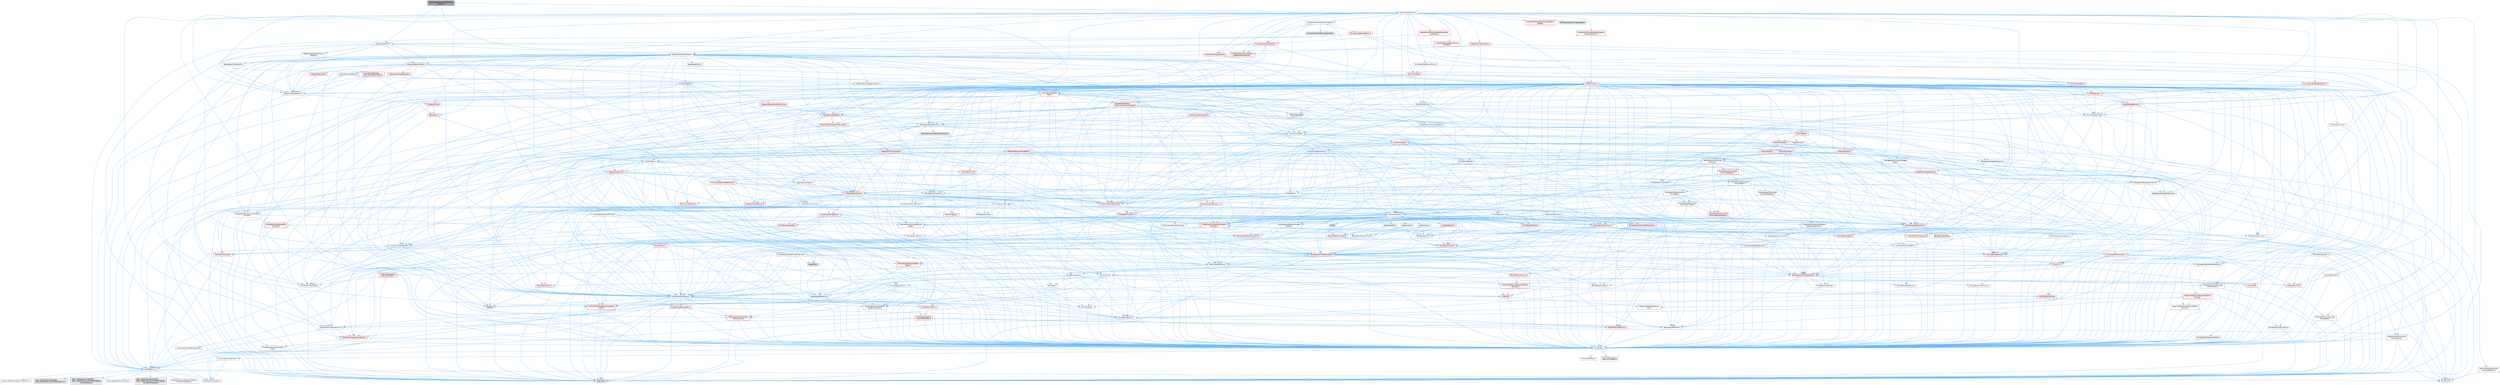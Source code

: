 digraph "MovieSceneConstraintChannelHelper.h"
{
 // INTERACTIVE_SVG=YES
 // LATEX_PDF_SIZE
  bgcolor="transparent";
  edge [fontname=Helvetica,fontsize=10,labelfontname=Helvetica,labelfontsize=10];
  node [fontname=Helvetica,fontsize=10,shape=box,height=0.2,width=0.4];
  Node1 [id="Node000001",label="MovieSceneConstraintChannel\lHelper.h",height=0.2,width=0.4,color="gray40", fillcolor="grey60", style="filled", fontcolor="black",tooltip=" "];
  Node1 -> Node2 [id="edge1_Node000001_Node000002",color="steelblue1",style="solid",tooltip=" "];
  Node2 [id="Node000002",label="Templates/SharedPointer.h",height=0.2,width=0.4,color="grey40", fillcolor="white", style="filled",URL="$d2/d17/SharedPointer_8h.html",tooltip=" "];
  Node2 -> Node3 [id="edge2_Node000002_Node000003",color="steelblue1",style="solid",tooltip=" "];
  Node3 [id="Node000003",label="CoreTypes.h",height=0.2,width=0.4,color="grey40", fillcolor="white", style="filled",URL="$dc/dec/CoreTypes_8h.html",tooltip=" "];
  Node3 -> Node4 [id="edge3_Node000003_Node000004",color="steelblue1",style="solid",tooltip=" "];
  Node4 [id="Node000004",label="HAL/Platform.h",height=0.2,width=0.4,color="grey40", fillcolor="white", style="filled",URL="$d9/dd0/Platform_8h.html",tooltip=" "];
  Node4 -> Node5 [id="edge4_Node000004_Node000005",color="steelblue1",style="solid",tooltip=" "];
  Node5 [id="Node000005",label="Misc/Build.h",height=0.2,width=0.4,color="grey40", fillcolor="white", style="filled",URL="$d3/dbb/Build_8h.html",tooltip=" "];
  Node4 -> Node6 [id="edge5_Node000004_Node000006",color="steelblue1",style="solid",tooltip=" "];
  Node6 [id="Node000006",label="Misc/LargeWorldCoordinates.h",height=0.2,width=0.4,color="grey40", fillcolor="white", style="filled",URL="$d2/dcb/LargeWorldCoordinates_8h.html",tooltip=" "];
  Node4 -> Node7 [id="edge6_Node000004_Node000007",color="steelblue1",style="solid",tooltip=" "];
  Node7 [id="Node000007",label="type_traits",height=0.2,width=0.4,color="grey60", fillcolor="#E0E0E0", style="filled",tooltip=" "];
  Node4 -> Node8 [id="edge7_Node000004_Node000008",color="steelblue1",style="solid",tooltip=" "];
  Node8 [id="Node000008",label="PreprocessorHelpers.h",height=0.2,width=0.4,color="grey40", fillcolor="white", style="filled",URL="$db/ddb/PreprocessorHelpers_8h.html",tooltip=" "];
  Node4 -> Node9 [id="edge8_Node000004_Node000009",color="steelblue1",style="solid",tooltip=" "];
  Node9 [id="Node000009",label="UBT_COMPILED_PLATFORM\l/UBT_COMPILED_PLATFORMPlatform\lCompilerPreSetup.h",height=0.2,width=0.4,color="grey60", fillcolor="#E0E0E0", style="filled",tooltip=" "];
  Node4 -> Node10 [id="edge9_Node000004_Node000010",color="steelblue1",style="solid",tooltip=" "];
  Node10 [id="Node000010",label="GenericPlatform/GenericPlatform\lCompilerPreSetup.h",height=0.2,width=0.4,color="grey40", fillcolor="white", style="filled",URL="$d9/dc8/GenericPlatformCompilerPreSetup_8h.html",tooltip=" "];
  Node4 -> Node11 [id="edge10_Node000004_Node000011",color="steelblue1",style="solid",tooltip=" "];
  Node11 [id="Node000011",label="GenericPlatform/GenericPlatform.h",height=0.2,width=0.4,color="grey40", fillcolor="white", style="filled",URL="$d6/d84/GenericPlatform_8h.html",tooltip=" "];
  Node4 -> Node12 [id="edge11_Node000004_Node000012",color="steelblue1",style="solid",tooltip=" "];
  Node12 [id="Node000012",label="UBT_COMPILED_PLATFORM\l/UBT_COMPILED_PLATFORMPlatform.h",height=0.2,width=0.4,color="grey60", fillcolor="#E0E0E0", style="filled",tooltip=" "];
  Node4 -> Node13 [id="edge12_Node000004_Node000013",color="steelblue1",style="solid",tooltip=" "];
  Node13 [id="Node000013",label="UBT_COMPILED_PLATFORM\l/UBT_COMPILED_PLATFORMPlatform\lCompilerSetup.h",height=0.2,width=0.4,color="grey60", fillcolor="#E0E0E0", style="filled",tooltip=" "];
  Node3 -> Node14 [id="edge13_Node000003_Node000014",color="steelblue1",style="solid",tooltip=" "];
  Node14 [id="Node000014",label="ProfilingDebugging\l/UMemoryDefines.h",height=0.2,width=0.4,color="grey40", fillcolor="white", style="filled",URL="$d2/da2/UMemoryDefines_8h.html",tooltip=" "];
  Node3 -> Node15 [id="edge14_Node000003_Node000015",color="steelblue1",style="solid",tooltip=" "];
  Node15 [id="Node000015",label="Misc/CoreMiscDefines.h",height=0.2,width=0.4,color="grey40", fillcolor="white", style="filled",URL="$da/d38/CoreMiscDefines_8h.html",tooltip=" "];
  Node15 -> Node4 [id="edge15_Node000015_Node000004",color="steelblue1",style="solid",tooltip=" "];
  Node15 -> Node8 [id="edge16_Node000015_Node000008",color="steelblue1",style="solid",tooltip=" "];
  Node3 -> Node16 [id="edge17_Node000003_Node000016",color="steelblue1",style="solid",tooltip=" "];
  Node16 [id="Node000016",label="Misc/CoreDefines.h",height=0.2,width=0.4,color="grey40", fillcolor="white", style="filled",URL="$d3/dd2/CoreDefines_8h.html",tooltip=" "];
  Node2 -> Node17 [id="edge18_Node000002_Node000017",color="steelblue1",style="solid",tooltip=" "];
  Node17 [id="Node000017",label="Misc/IntrusiveUnsetOptional\lState.h",height=0.2,width=0.4,color="grey40", fillcolor="white", style="filled",URL="$d2/d0a/IntrusiveUnsetOptionalState_8h.html",tooltip=" "];
  Node17 -> Node18 [id="edge19_Node000017_Node000018",color="steelblue1",style="solid",tooltip=" "];
  Node18 [id="Node000018",label="Misc/OptionalFwd.h",height=0.2,width=0.4,color="grey40", fillcolor="white", style="filled",URL="$dc/d50/OptionalFwd_8h.html",tooltip=" "];
  Node2 -> Node19 [id="edge20_Node000002_Node000019",color="steelblue1",style="solid",tooltip=" "];
  Node19 [id="Node000019",label="Templates/PointerIsConvertible\lFromTo.h",height=0.2,width=0.4,color="grey40", fillcolor="white", style="filled",URL="$d6/d65/PointerIsConvertibleFromTo_8h.html",tooltip=" "];
  Node19 -> Node3 [id="edge21_Node000019_Node000003",color="steelblue1",style="solid",tooltip=" "];
  Node19 -> Node20 [id="edge22_Node000019_Node000020",color="steelblue1",style="solid",tooltip=" "];
  Node20 [id="Node000020",label="Misc/StaticAssertComplete\lType.h",height=0.2,width=0.4,color="grey40", fillcolor="white", style="filled",URL="$d5/d4e/StaticAssertCompleteType_8h.html",tooltip=" "];
  Node19 -> Node21 [id="edge23_Node000019_Node000021",color="steelblue1",style="solid",tooltip=" "];
  Node21 [id="Node000021",label="Templates/LosesQualifiers\lFromTo.h",height=0.2,width=0.4,color="red", fillcolor="#FFF0F0", style="filled",URL="$d2/db3/LosesQualifiersFromTo_8h.html",tooltip=" "];
  Node21 -> Node7 [id="edge24_Node000021_Node000007",color="steelblue1",style="solid",tooltip=" "];
  Node19 -> Node7 [id="edge25_Node000019_Node000007",color="steelblue1",style="solid",tooltip=" "];
  Node2 -> Node23 [id="edge26_Node000002_Node000023",color="steelblue1",style="solid",tooltip=" "];
  Node23 [id="Node000023",label="Misc/AssertionMacros.h",height=0.2,width=0.4,color="grey40", fillcolor="white", style="filled",URL="$d0/dfa/AssertionMacros_8h.html",tooltip=" "];
  Node23 -> Node3 [id="edge27_Node000023_Node000003",color="steelblue1",style="solid",tooltip=" "];
  Node23 -> Node4 [id="edge28_Node000023_Node000004",color="steelblue1",style="solid",tooltip=" "];
  Node23 -> Node24 [id="edge29_Node000023_Node000024",color="steelblue1",style="solid",tooltip=" "];
  Node24 [id="Node000024",label="HAL/PlatformMisc.h",height=0.2,width=0.4,color="red", fillcolor="#FFF0F0", style="filled",URL="$d0/df5/PlatformMisc_8h.html",tooltip=" "];
  Node24 -> Node3 [id="edge30_Node000024_Node000003",color="steelblue1",style="solid",tooltip=" "];
  Node24 -> Node51 [id="edge31_Node000024_Node000051",color="steelblue1",style="solid",tooltip=" "];
  Node51 [id="Node000051",label="ProfilingDebugging\l/CpuProfilerTrace.h",height=0.2,width=0.4,color="red", fillcolor="#FFF0F0", style="filled",URL="$da/dcb/CpuProfilerTrace_8h.html",tooltip=" "];
  Node51 -> Node3 [id="edge32_Node000051_Node000003",color="steelblue1",style="solid",tooltip=" "];
  Node51 -> Node31 [id="edge33_Node000051_Node000031",color="steelblue1",style="solid",tooltip=" "];
  Node31 [id="Node000031",label="Containers/ContainersFwd.h",height=0.2,width=0.4,color="grey40", fillcolor="white", style="filled",URL="$d4/d0a/ContainersFwd_8h.html",tooltip=" "];
  Node31 -> Node4 [id="edge34_Node000031_Node000004",color="steelblue1",style="solid",tooltip=" "];
  Node31 -> Node3 [id="edge35_Node000031_Node000003",color="steelblue1",style="solid",tooltip=" "];
  Node31 -> Node29 [id="edge36_Node000031_Node000029",color="steelblue1",style="solid",tooltip=" "];
  Node29 [id="Node000029",label="Traits/IsContiguousContainer.h",height=0.2,width=0.4,color="red", fillcolor="#FFF0F0", style="filled",URL="$d5/d3c/IsContiguousContainer_8h.html",tooltip=" "];
  Node29 -> Node3 [id="edge37_Node000029_Node000003",color="steelblue1",style="solid",tooltip=" "];
  Node29 -> Node20 [id="edge38_Node000029_Node000020",color="steelblue1",style="solid",tooltip=" "];
  Node51 -> Node52 [id="edge39_Node000051_Node000052",color="steelblue1",style="solid",tooltip=" "];
  Node52 [id="Node000052",label="HAL/PlatformAtomics.h",height=0.2,width=0.4,color="red", fillcolor="#FFF0F0", style="filled",URL="$d3/d36/PlatformAtomics_8h.html",tooltip=" "];
  Node52 -> Node3 [id="edge40_Node000052_Node000003",color="steelblue1",style="solid",tooltip=" "];
  Node51 -> Node8 [id="edge41_Node000051_Node000008",color="steelblue1",style="solid",tooltip=" "];
  Node51 -> Node5 [id="edge42_Node000051_Node000005",color="steelblue1",style="solid",tooltip=" "];
  Node23 -> Node8 [id="edge43_Node000023_Node000008",color="steelblue1",style="solid",tooltip=" "];
  Node23 -> Node59 [id="edge44_Node000023_Node000059",color="steelblue1",style="solid",tooltip=" "];
  Node59 [id="Node000059",label="Templates/EnableIf.h",height=0.2,width=0.4,color="grey40", fillcolor="white", style="filled",URL="$d7/d60/EnableIf_8h.html",tooltip=" "];
  Node59 -> Node3 [id="edge45_Node000059_Node000003",color="steelblue1",style="solid",tooltip=" "];
  Node23 -> Node60 [id="edge46_Node000023_Node000060",color="steelblue1",style="solid",tooltip=" "];
  Node60 [id="Node000060",label="Templates/IsArrayOrRefOf\lTypeByPredicate.h",height=0.2,width=0.4,color="grey40", fillcolor="white", style="filled",URL="$d6/da1/IsArrayOrRefOfTypeByPredicate_8h.html",tooltip=" "];
  Node60 -> Node3 [id="edge47_Node000060_Node000003",color="steelblue1",style="solid",tooltip=" "];
  Node23 -> Node61 [id="edge48_Node000023_Node000061",color="steelblue1",style="solid",tooltip=" "];
  Node61 [id="Node000061",label="Templates/IsValidVariadic\lFunctionArg.h",height=0.2,width=0.4,color="red", fillcolor="#FFF0F0", style="filled",URL="$d0/dc8/IsValidVariadicFunctionArg_8h.html",tooltip=" "];
  Node61 -> Node3 [id="edge49_Node000061_Node000003",color="steelblue1",style="solid",tooltip=" "];
  Node61 -> Node7 [id="edge50_Node000061_Node000007",color="steelblue1",style="solid",tooltip=" "];
  Node23 -> Node63 [id="edge51_Node000023_Node000063",color="steelblue1",style="solid",tooltip=" "];
  Node63 [id="Node000063",label="Traits/IsCharEncodingCompatible\lWith.h",height=0.2,width=0.4,color="red", fillcolor="#FFF0F0", style="filled",URL="$df/dd1/IsCharEncodingCompatibleWith_8h.html",tooltip=" "];
  Node63 -> Node7 [id="edge52_Node000063_Node000007",color="steelblue1",style="solid",tooltip=" "];
  Node23 -> Node65 [id="edge53_Node000023_Node000065",color="steelblue1",style="solid",tooltip=" "];
  Node65 [id="Node000065",label="Misc/VarArgs.h",height=0.2,width=0.4,color="grey40", fillcolor="white", style="filled",URL="$d5/d6f/VarArgs_8h.html",tooltip=" "];
  Node65 -> Node3 [id="edge54_Node000065_Node000003",color="steelblue1",style="solid",tooltip=" "];
  Node23 -> Node66 [id="edge55_Node000023_Node000066",color="steelblue1",style="solid",tooltip=" "];
  Node66 [id="Node000066",label="String/FormatStringSan.h",height=0.2,width=0.4,color="red", fillcolor="#FFF0F0", style="filled",URL="$d3/d8b/FormatStringSan_8h.html",tooltip=" "];
  Node66 -> Node7 [id="edge56_Node000066_Node000007",color="steelblue1",style="solid",tooltip=" "];
  Node66 -> Node3 [id="edge57_Node000066_Node000003",color="steelblue1",style="solid",tooltip=" "];
  Node66 -> Node67 [id="edge58_Node000066_Node000067",color="steelblue1",style="solid",tooltip=" "];
  Node67 [id="Node000067",label="Templates/Requires.h",height=0.2,width=0.4,color="grey40", fillcolor="white", style="filled",URL="$dc/d96/Requires_8h.html",tooltip=" "];
  Node67 -> Node59 [id="edge59_Node000067_Node000059",color="steelblue1",style="solid",tooltip=" "];
  Node67 -> Node7 [id="edge60_Node000067_Node000007",color="steelblue1",style="solid",tooltip=" "];
  Node66 -> Node61 [id="edge61_Node000066_Node000061",color="steelblue1",style="solid",tooltip=" "];
  Node66 -> Node31 [id="edge62_Node000066_Node000031",color="steelblue1",style="solid",tooltip=" "];
  Node23 -> Node72 [id="edge63_Node000023_Node000072",color="steelblue1",style="solid",tooltip=" "];
  Node72 [id="Node000072",label="atomic",height=0.2,width=0.4,color="grey60", fillcolor="#E0E0E0", style="filled",tooltip=" "];
  Node2 -> Node73 [id="edge64_Node000002_Node000073",color="steelblue1",style="solid",tooltip=" "];
  Node73 [id="Node000073",label="HAL/UnrealMemory.h",height=0.2,width=0.4,color="grey40", fillcolor="white", style="filled",URL="$d9/d96/UnrealMemory_8h.html",tooltip=" "];
  Node73 -> Node3 [id="edge65_Node000073_Node000003",color="steelblue1",style="solid",tooltip=" "];
  Node73 -> Node74 [id="edge66_Node000073_Node000074",color="steelblue1",style="solid",tooltip=" "];
  Node74 [id="Node000074",label="GenericPlatform/GenericPlatform\lMemory.h",height=0.2,width=0.4,color="red", fillcolor="#FFF0F0", style="filled",URL="$dd/d22/GenericPlatformMemory_8h.html",tooltip=" "];
  Node74 -> Node30 [id="edge67_Node000074_Node000030",color="steelblue1",style="solid",tooltip=" "];
  Node30 [id="Node000030",label="CoreFwd.h",height=0.2,width=0.4,color="red", fillcolor="#FFF0F0", style="filled",URL="$d1/d1e/CoreFwd_8h.html",tooltip=" "];
  Node30 -> Node3 [id="edge68_Node000030_Node000003",color="steelblue1",style="solid",tooltip=" "];
  Node30 -> Node31 [id="edge69_Node000030_Node000031",color="steelblue1",style="solid",tooltip=" "];
  Node30 -> Node33 [id="edge70_Node000030_Node000033",color="steelblue1",style="solid",tooltip=" "];
  Node33 [id="Node000033",label="UObject/UObjectHierarchy\lFwd.h",height=0.2,width=0.4,color="grey40", fillcolor="white", style="filled",URL="$d3/d13/UObjectHierarchyFwd_8h.html",tooltip=" "];
  Node74 -> Node3 [id="edge71_Node000074_Node000003",color="steelblue1",style="solid",tooltip=" "];
  Node74 -> Node75 [id="edge72_Node000074_Node000075",color="steelblue1",style="solid",tooltip=" "];
  Node75 [id="Node000075",label="HAL/PlatformString.h",height=0.2,width=0.4,color="red", fillcolor="#FFF0F0", style="filled",URL="$db/db5/PlatformString_8h.html",tooltip=" "];
  Node75 -> Node3 [id="edge73_Node000075_Node000003",color="steelblue1",style="solid",tooltip=" "];
  Node73 -> Node77 [id="edge74_Node000073_Node000077",color="steelblue1",style="solid",tooltip=" "];
  Node77 [id="Node000077",label="HAL/MemoryBase.h",height=0.2,width=0.4,color="grey40", fillcolor="white", style="filled",URL="$d6/d9f/MemoryBase_8h.html",tooltip=" "];
  Node77 -> Node3 [id="edge75_Node000077_Node000003",color="steelblue1",style="solid",tooltip=" "];
  Node77 -> Node52 [id="edge76_Node000077_Node000052",color="steelblue1",style="solid",tooltip=" "];
  Node77 -> Node35 [id="edge77_Node000077_Node000035",color="steelblue1",style="solid",tooltip=" "];
  Node35 [id="Node000035",label="HAL/PlatformCrt.h",height=0.2,width=0.4,color="red", fillcolor="#FFF0F0", style="filled",URL="$d8/d75/PlatformCrt_8h.html",tooltip=" "];
  Node77 -> Node78 [id="edge78_Node000077_Node000078",color="steelblue1",style="solid",tooltip=" "];
  Node78 [id="Node000078",label="Misc/Exec.h",height=0.2,width=0.4,color="grey40", fillcolor="white", style="filled",URL="$de/ddb/Exec_8h.html",tooltip=" "];
  Node78 -> Node3 [id="edge79_Node000078_Node000003",color="steelblue1",style="solid",tooltip=" "];
  Node78 -> Node23 [id="edge80_Node000078_Node000023",color="steelblue1",style="solid",tooltip=" "];
  Node77 -> Node79 [id="edge81_Node000077_Node000079",color="steelblue1",style="solid",tooltip=" "];
  Node79 [id="Node000079",label="Misc/OutputDevice.h",height=0.2,width=0.4,color="grey40", fillcolor="white", style="filled",URL="$d7/d32/OutputDevice_8h.html",tooltip=" "];
  Node79 -> Node30 [id="edge82_Node000079_Node000030",color="steelblue1",style="solid",tooltip=" "];
  Node79 -> Node3 [id="edge83_Node000079_Node000003",color="steelblue1",style="solid",tooltip=" "];
  Node79 -> Node80 [id="edge84_Node000079_Node000080",color="steelblue1",style="solid",tooltip=" "];
  Node80 [id="Node000080",label="Logging/LogVerbosity.h",height=0.2,width=0.4,color="grey40", fillcolor="white", style="filled",URL="$d2/d8f/LogVerbosity_8h.html",tooltip=" "];
  Node80 -> Node3 [id="edge85_Node000080_Node000003",color="steelblue1",style="solid",tooltip=" "];
  Node79 -> Node65 [id="edge86_Node000079_Node000065",color="steelblue1",style="solid",tooltip=" "];
  Node79 -> Node60 [id="edge87_Node000079_Node000060",color="steelblue1",style="solid",tooltip=" "];
  Node79 -> Node61 [id="edge88_Node000079_Node000061",color="steelblue1",style="solid",tooltip=" "];
  Node79 -> Node63 [id="edge89_Node000079_Node000063",color="steelblue1",style="solid",tooltip=" "];
  Node77 -> Node81 [id="edge90_Node000077_Node000081",color="steelblue1",style="solid",tooltip=" "];
  Node81 [id="Node000081",label="Templates/Atomic.h",height=0.2,width=0.4,color="red", fillcolor="#FFF0F0", style="filled",URL="$d3/d91/Atomic_8h.html",tooltip=" "];
  Node81 -> Node72 [id="edge91_Node000081_Node000072",color="steelblue1",style="solid",tooltip=" "];
  Node73 -> Node90 [id="edge92_Node000073_Node000090",color="steelblue1",style="solid",tooltip=" "];
  Node90 [id="Node000090",label="HAL/PlatformMemory.h",height=0.2,width=0.4,color="red", fillcolor="#FFF0F0", style="filled",URL="$de/d68/PlatformMemory_8h.html",tooltip=" "];
  Node90 -> Node3 [id="edge93_Node000090_Node000003",color="steelblue1",style="solid",tooltip=" "];
  Node90 -> Node74 [id="edge94_Node000090_Node000074",color="steelblue1",style="solid",tooltip=" "];
  Node73 -> Node92 [id="edge95_Node000073_Node000092",color="steelblue1",style="solid",tooltip=" "];
  Node92 [id="Node000092",label="ProfilingDebugging\l/MemoryTrace.h",height=0.2,width=0.4,color="red", fillcolor="#FFF0F0", style="filled",URL="$da/dd7/MemoryTrace_8h.html",tooltip=" "];
  Node92 -> Node4 [id="edge96_Node000092_Node000004",color="steelblue1",style="solid",tooltip=" "];
  Node92 -> Node47 [id="edge97_Node000092_Node000047",color="steelblue1",style="solid",tooltip=" "];
  Node47 [id="Node000047",label="Misc/EnumClassFlags.h",height=0.2,width=0.4,color="grey40", fillcolor="white", style="filled",URL="$d8/de7/EnumClassFlags_8h.html",tooltip=" "];
  Node73 -> Node93 [id="edge98_Node000073_Node000093",color="steelblue1",style="solid",tooltip=" "];
  Node93 [id="Node000093",label="Templates/IsPointer.h",height=0.2,width=0.4,color="grey40", fillcolor="white", style="filled",URL="$d7/d05/IsPointer_8h.html",tooltip=" "];
  Node93 -> Node3 [id="edge99_Node000093_Node000003",color="steelblue1",style="solid",tooltip=" "];
  Node2 -> Node94 [id="edge100_Node000002_Node000094",color="steelblue1",style="solid",tooltip=" "];
  Node94 [id="Node000094",label="Containers/Array.h",height=0.2,width=0.4,color="grey40", fillcolor="white", style="filled",URL="$df/dd0/Array_8h.html",tooltip=" "];
  Node94 -> Node3 [id="edge101_Node000094_Node000003",color="steelblue1",style="solid",tooltip=" "];
  Node94 -> Node23 [id="edge102_Node000094_Node000023",color="steelblue1",style="solid",tooltip=" "];
  Node94 -> Node17 [id="edge103_Node000094_Node000017",color="steelblue1",style="solid",tooltip=" "];
  Node94 -> Node95 [id="edge104_Node000094_Node000095",color="steelblue1",style="solid",tooltip=" "];
  Node95 [id="Node000095",label="Misc/ReverseIterate.h",height=0.2,width=0.4,color="red", fillcolor="#FFF0F0", style="filled",URL="$db/de3/ReverseIterate_8h.html",tooltip=" "];
  Node95 -> Node4 [id="edge105_Node000095_Node000004",color="steelblue1",style="solid",tooltip=" "];
  Node94 -> Node73 [id="edge106_Node000094_Node000073",color="steelblue1",style="solid",tooltip=" "];
  Node94 -> Node97 [id="edge107_Node000094_Node000097",color="steelblue1",style="solid",tooltip=" "];
  Node97 [id="Node000097",label="Templates/UnrealTypeTraits.h",height=0.2,width=0.4,color="red", fillcolor="#FFF0F0", style="filled",URL="$d2/d2d/UnrealTypeTraits_8h.html",tooltip=" "];
  Node97 -> Node3 [id="edge108_Node000097_Node000003",color="steelblue1",style="solid",tooltip=" "];
  Node97 -> Node93 [id="edge109_Node000097_Node000093",color="steelblue1",style="solid",tooltip=" "];
  Node97 -> Node23 [id="edge110_Node000097_Node000023",color="steelblue1",style="solid",tooltip=" "];
  Node97 -> Node86 [id="edge111_Node000097_Node000086",color="steelblue1",style="solid",tooltip=" "];
  Node86 [id="Node000086",label="Templates/AndOrNot.h",height=0.2,width=0.4,color="grey40", fillcolor="white", style="filled",URL="$db/d0a/AndOrNot_8h.html",tooltip=" "];
  Node86 -> Node3 [id="edge112_Node000086_Node000003",color="steelblue1",style="solid",tooltip=" "];
  Node97 -> Node59 [id="edge113_Node000097_Node000059",color="steelblue1",style="solid",tooltip=" "];
  Node97 -> Node98 [id="edge114_Node000097_Node000098",color="steelblue1",style="solid",tooltip=" "];
  Node98 [id="Node000098",label="Templates/IsArithmetic.h",height=0.2,width=0.4,color="grey40", fillcolor="white", style="filled",URL="$d2/d5d/IsArithmetic_8h.html",tooltip=" "];
  Node98 -> Node3 [id="edge115_Node000098_Node000003",color="steelblue1",style="solid",tooltip=" "];
  Node97 -> Node100 [id="edge116_Node000097_Node000100",color="steelblue1",style="solid",tooltip=" "];
  Node100 [id="Node000100",label="Templates/IsPODType.h",height=0.2,width=0.4,color="grey40", fillcolor="white", style="filled",URL="$d7/db1/IsPODType_8h.html",tooltip=" "];
  Node100 -> Node3 [id="edge117_Node000100_Node000003",color="steelblue1",style="solid",tooltip=" "];
  Node97 -> Node101 [id="edge118_Node000097_Node000101",color="steelblue1",style="solid",tooltip=" "];
  Node101 [id="Node000101",label="Templates/IsUECoreType.h",height=0.2,width=0.4,color="grey40", fillcolor="white", style="filled",URL="$d1/db8/IsUECoreType_8h.html",tooltip=" "];
  Node101 -> Node3 [id="edge119_Node000101_Node000003",color="steelblue1",style="solid",tooltip=" "];
  Node101 -> Node7 [id="edge120_Node000101_Node000007",color="steelblue1",style="solid",tooltip=" "];
  Node97 -> Node87 [id="edge121_Node000097_Node000087",color="steelblue1",style="solid",tooltip=" "];
  Node87 [id="Node000087",label="Templates/IsTriviallyCopy\lConstructible.h",height=0.2,width=0.4,color="grey40", fillcolor="white", style="filled",URL="$d3/d78/IsTriviallyCopyConstructible_8h.html",tooltip=" "];
  Node87 -> Node3 [id="edge122_Node000087_Node000003",color="steelblue1",style="solid",tooltip=" "];
  Node87 -> Node7 [id="edge123_Node000087_Node000007",color="steelblue1",style="solid",tooltip=" "];
  Node94 -> Node102 [id="edge124_Node000094_Node000102",color="steelblue1",style="solid",tooltip=" "];
  Node102 [id="Node000102",label="Templates/UnrealTemplate.h",height=0.2,width=0.4,color="red", fillcolor="#FFF0F0", style="filled",URL="$d4/d24/UnrealTemplate_8h.html",tooltip=" "];
  Node102 -> Node3 [id="edge125_Node000102_Node000003",color="steelblue1",style="solid",tooltip=" "];
  Node102 -> Node93 [id="edge126_Node000102_Node000093",color="steelblue1",style="solid",tooltip=" "];
  Node102 -> Node73 [id="edge127_Node000102_Node000073",color="steelblue1",style="solid",tooltip=" "];
  Node102 -> Node97 [id="edge128_Node000102_Node000097",color="steelblue1",style="solid",tooltip=" "];
  Node102 -> Node104 [id="edge129_Node000102_Node000104",color="steelblue1",style="solid",tooltip=" "];
  Node104 [id="Node000104",label="Templates/RemoveReference.h",height=0.2,width=0.4,color="grey40", fillcolor="white", style="filled",URL="$da/dbe/RemoveReference_8h.html",tooltip=" "];
  Node104 -> Node3 [id="edge130_Node000104_Node000003",color="steelblue1",style="solid",tooltip=" "];
  Node102 -> Node67 [id="edge131_Node000102_Node000067",color="steelblue1",style="solid",tooltip=" "];
  Node102 -> Node105 [id="edge132_Node000102_Node000105",color="steelblue1",style="solid",tooltip=" "];
  Node105 [id="Node000105",label="Templates/TypeCompatible\lBytes.h",height=0.2,width=0.4,color="red", fillcolor="#FFF0F0", style="filled",URL="$df/d0a/TypeCompatibleBytes_8h.html",tooltip=" "];
  Node105 -> Node3 [id="edge133_Node000105_Node000003",color="steelblue1",style="solid",tooltip=" "];
  Node105 -> Node7 [id="edge134_Node000105_Node000007",color="steelblue1",style="solid",tooltip=" "];
  Node102 -> Node29 [id="edge135_Node000102_Node000029",color="steelblue1",style="solid",tooltip=" "];
  Node102 -> Node7 [id="edge136_Node000102_Node000007",color="steelblue1",style="solid",tooltip=" "];
  Node94 -> Node107 [id="edge137_Node000094_Node000107",color="steelblue1",style="solid",tooltip=" "];
  Node107 [id="Node000107",label="Containers/AllowShrinking.h",height=0.2,width=0.4,color="grey40", fillcolor="white", style="filled",URL="$d7/d1a/AllowShrinking_8h.html",tooltip=" "];
  Node107 -> Node3 [id="edge138_Node000107_Node000003",color="steelblue1",style="solid",tooltip=" "];
  Node94 -> Node108 [id="edge139_Node000094_Node000108",color="steelblue1",style="solid",tooltip=" "];
  Node108 [id="Node000108",label="Containers/ContainerAllocation\lPolicies.h",height=0.2,width=0.4,color="red", fillcolor="#FFF0F0", style="filled",URL="$d7/dff/ContainerAllocationPolicies_8h.html",tooltip=" "];
  Node108 -> Node3 [id="edge140_Node000108_Node000003",color="steelblue1",style="solid",tooltip=" "];
  Node108 -> Node108 [id="edge141_Node000108_Node000108",color="steelblue1",style="solid",tooltip=" "];
  Node108 -> Node110 [id="edge142_Node000108_Node000110",color="steelblue1",style="solid",tooltip=" "];
  Node110 [id="Node000110",label="HAL/PlatformMath.h",height=0.2,width=0.4,color="red", fillcolor="#FFF0F0", style="filled",URL="$dc/d53/PlatformMath_8h.html",tooltip=" "];
  Node110 -> Node3 [id="edge143_Node000110_Node000003",color="steelblue1",style="solid",tooltip=" "];
  Node108 -> Node73 [id="edge144_Node000108_Node000073",color="steelblue1",style="solid",tooltip=" "];
  Node108 -> Node45 [id="edge145_Node000108_Node000045",color="steelblue1",style="solid",tooltip=" "];
  Node45 [id="Node000045",label="Math/NumericLimits.h",height=0.2,width=0.4,color="grey40", fillcolor="white", style="filled",URL="$df/d1b/NumericLimits_8h.html",tooltip=" "];
  Node45 -> Node3 [id="edge146_Node000045_Node000003",color="steelblue1",style="solid",tooltip=" "];
  Node108 -> Node23 [id="edge147_Node000108_Node000023",color="steelblue1",style="solid",tooltip=" "];
  Node108 -> Node119 [id="edge148_Node000108_Node000119",color="steelblue1",style="solid",tooltip=" "];
  Node119 [id="Node000119",label="Templates/MemoryOps.h",height=0.2,width=0.4,color="red", fillcolor="#FFF0F0", style="filled",URL="$db/dea/MemoryOps_8h.html",tooltip=" "];
  Node119 -> Node3 [id="edge149_Node000119_Node000003",color="steelblue1",style="solid",tooltip=" "];
  Node119 -> Node73 [id="edge150_Node000119_Node000073",color="steelblue1",style="solid",tooltip=" "];
  Node119 -> Node88 [id="edge151_Node000119_Node000088",color="steelblue1",style="solid",tooltip=" "];
  Node88 [id="Node000088",label="Templates/IsTriviallyCopy\lAssignable.h",height=0.2,width=0.4,color="grey40", fillcolor="white", style="filled",URL="$d2/df2/IsTriviallyCopyAssignable_8h.html",tooltip=" "];
  Node88 -> Node3 [id="edge152_Node000088_Node000003",color="steelblue1",style="solid",tooltip=" "];
  Node88 -> Node7 [id="edge153_Node000088_Node000007",color="steelblue1",style="solid",tooltip=" "];
  Node119 -> Node87 [id="edge154_Node000119_Node000087",color="steelblue1",style="solid",tooltip=" "];
  Node119 -> Node67 [id="edge155_Node000119_Node000067",color="steelblue1",style="solid",tooltip=" "];
  Node119 -> Node97 [id="edge156_Node000119_Node000097",color="steelblue1",style="solid",tooltip=" "];
  Node119 -> Node7 [id="edge157_Node000119_Node000007",color="steelblue1",style="solid",tooltip=" "];
  Node108 -> Node105 [id="edge158_Node000108_Node000105",color="steelblue1",style="solid",tooltip=" "];
  Node108 -> Node7 [id="edge159_Node000108_Node000007",color="steelblue1",style="solid",tooltip=" "];
  Node94 -> Node120 [id="edge160_Node000094_Node000120",color="steelblue1",style="solid",tooltip=" "];
  Node120 [id="Node000120",label="Containers/ContainerElement\lTypeCompatibility.h",height=0.2,width=0.4,color="grey40", fillcolor="white", style="filled",URL="$df/ddf/ContainerElementTypeCompatibility_8h.html",tooltip=" "];
  Node120 -> Node3 [id="edge161_Node000120_Node000003",color="steelblue1",style="solid",tooltip=" "];
  Node120 -> Node97 [id="edge162_Node000120_Node000097",color="steelblue1",style="solid",tooltip=" "];
  Node94 -> Node121 [id="edge163_Node000094_Node000121",color="steelblue1",style="solid",tooltip=" "];
  Node121 [id="Node000121",label="Serialization/Archive.h",height=0.2,width=0.4,color="red", fillcolor="#FFF0F0", style="filled",URL="$d7/d3b/Archive_8h.html",tooltip=" "];
  Node121 -> Node30 [id="edge164_Node000121_Node000030",color="steelblue1",style="solid",tooltip=" "];
  Node121 -> Node3 [id="edge165_Node000121_Node000003",color="steelblue1",style="solid",tooltip=" "];
  Node121 -> Node122 [id="edge166_Node000121_Node000122",color="steelblue1",style="solid",tooltip=" "];
  Node122 [id="Node000122",label="HAL/PlatformProperties.h",height=0.2,width=0.4,color="red", fillcolor="#FFF0F0", style="filled",URL="$d9/db0/PlatformProperties_8h.html",tooltip=" "];
  Node122 -> Node3 [id="edge167_Node000122_Node000003",color="steelblue1",style="solid",tooltip=" "];
  Node121 -> Node125 [id="edge168_Node000121_Node000125",color="steelblue1",style="solid",tooltip=" "];
  Node125 [id="Node000125",label="Internationalization\l/TextNamespaceFwd.h",height=0.2,width=0.4,color="grey40", fillcolor="white", style="filled",URL="$d8/d97/TextNamespaceFwd_8h.html",tooltip=" "];
  Node125 -> Node3 [id="edge169_Node000125_Node000003",color="steelblue1",style="solid",tooltip=" "];
  Node121 -> Node23 [id="edge170_Node000121_Node000023",color="steelblue1",style="solid",tooltip=" "];
  Node121 -> Node5 [id="edge171_Node000121_Node000005",color="steelblue1",style="solid",tooltip=" "];
  Node121 -> Node126 [id="edge172_Node000121_Node000126",color="steelblue1",style="solid",tooltip=" "];
  Node126 [id="Node000126",label="Misc/EngineVersionBase.h",height=0.2,width=0.4,color="grey40", fillcolor="white", style="filled",URL="$d5/d2b/EngineVersionBase_8h.html",tooltip=" "];
  Node126 -> Node3 [id="edge173_Node000126_Node000003",color="steelblue1",style="solid",tooltip=" "];
  Node121 -> Node65 [id="edge174_Node000121_Node000065",color="steelblue1",style="solid",tooltip=" "];
  Node121 -> Node59 [id="edge175_Node000121_Node000059",color="steelblue1",style="solid",tooltip=" "];
  Node121 -> Node60 [id="edge176_Node000121_Node000060",color="steelblue1",style="solid",tooltip=" "];
  Node121 -> Node129 [id="edge177_Node000121_Node000129",color="steelblue1",style="solid",tooltip=" "];
  Node129 [id="Node000129",label="Templates/IsEnumClass.h",height=0.2,width=0.4,color="grey40", fillcolor="white", style="filled",URL="$d7/d15/IsEnumClass_8h.html",tooltip=" "];
  Node129 -> Node3 [id="edge178_Node000129_Node000003",color="steelblue1",style="solid",tooltip=" "];
  Node129 -> Node86 [id="edge179_Node000129_Node000086",color="steelblue1",style="solid",tooltip=" "];
  Node121 -> Node61 [id="edge180_Node000121_Node000061",color="steelblue1",style="solid",tooltip=" "];
  Node121 -> Node102 [id="edge181_Node000121_Node000102",color="steelblue1",style="solid",tooltip=" "];
  Node121 -> Node63 [id="edge182_Node000121_Node000063",color="steelblue1",style="solid",tooltip=" "];
  Node94 -> Node131 [id="edge183_Node000094_Node000131",color="steelblue1",style="solid",tooltip=" "];
  Node131 [id="Node000131",label="Serialization/MemoryImage\lWriter.h",height=0.2,width=0.4,color="grey40", fillcolor="white", style="filled",URL="$d0/d08/MemoryImageWriter_8h.html",tooltip=" "];
  Node131 -> Node3 [id="edge184_Node000131_Node000003",color="steelblue1",style="solid",tooltip=" "];
  Node131 -> Node132 [id="edge185_Node000131_Node000132",color="steelblue1",style="solid",tooltip=" "];
  Node132 [id="Node000132",label="Serialization/MemoryLayout.h",height=0.2,width=0.4,color="red", fillcolor="#FFF0F0", style="filled",URL="$d7/d66/MemoryLayout_8h.html",tooltip=" "];
  Node132 -> Node135 [id="edge186_Node000132_Node000135",color="steelblue1",style="solid",tooltip=" "];
  Node135 [id="Node000135",label="Containers/EnumAsByte.h",height=0.2,width=0.4,color="grey40", fillcolor="white", style="filled",URL="$d6/d9a/EnumAsByte_8h.html",tooltip=" "];
  Node135 -> Node3 [id="edge187_Node000135_Node000003",color="steelblue1",style="solid",tooltip=" "];
  Node135 -> Node100 [id="edge188_Node000135_Node000100",color="steelblue1",style="solid",tooltip=" "];
  Node135 -> Node136 [id="edge189_Node000135_Node000136",color="steelblue1",style="solid",tooltip=" "];
  Node136 [id="Node000136",label="Templates/TypeHash.h",height=0.2,width=0.4,color="red", fillcolor="#FFF0F0", style="filled",URL="$d1/d62/TypeHash_8h.html",tooltip=" "];
  Node136 -> Node3 [id="edge190_Node000136_Node000003",color="steelblue1",style="solid",tooltip=" "];
  Node136 -> Node67 [id="edge191_Node000136_Node000067",color="steelblue1",style="solid",tooltip=" "];
  Node136 -> Node137 [id="edge192_Node000136_Node000137",color="steelblue1",style="solid",tooltip=" "];
  Node137 [id="Node000137",label="Misc/Crc.h",height=0.2,width=0.4,color="red", fillcolor="#FFF0F0", style="filled",URL="$d4/dd2/Crc_8h.html",tooltip=" "];
  Node137 -> Node3 [id="edge193_Node000137_Node000003",color="steelblue1",style="solid",tooltip=" "];
  Node137 -> Node75 [id="edge194_Node000137_Node000075",color="steelblue1",style="solid",tooltip=" "];
  Node137 -> Node23 [id="edge195_Node000137_Node000023",color="steelblue1",style="solid",tooltip=" "];
  Node137 -> Node138 [id="edge196_Node000137_Node000138",color="steelblue1",style="solid",tooltip=" "];
  Node138 [id="Node000138",label="Misc/CString.h",height=0.2,width=0.4,color="grey40", fillcolor="white", style="filled",URL="$d2/d49/CString_8h.html",tooltip=" "];
  Node138 -> Node3 [id="edge197_Node000138_Node000003",color="steelblue1",style="solid",tooltip=" "];
  Node138 -> Node35 [id="edge198_Node000138_Node000035",color="steelblue1",style="solid",tooltip=" "];
  Node138 -> Node75 [id="edge199_Node000138_Node000075",color="steelblue1",style="solid",tooltip=" "];
  Node138 -> Node23 [id="edge200_Node000138_Node000023",color="steelblue1",style="solid",tooltip=" "];
  Node138 -> Node139 [id="edge201_Node000138_Node000139",color="steelblue1",style="solid",tooltip=" "];
  Node139 [id="Node000139",label="Misc/Char.h",height=0.2,width=0.4,color="red", fillcolor="#FFF0F0", style="filled",URL="$d0/d58/Char_8h.html",tooltip=" "];
  Node139 -> Node3 [id="edge202_Node000139_Node000003",color="steelblue1",style="solid",tooltip=" "];
  Node139 -> Node7 [id="edge203_Node000139_Node000007",color="steelblue1",style="solid",tooltip=" "];
  Node138 -> Node65 [id="edge204_Node000138_Node000065",color="steelblue1",style="solid",tooltip=" "];
  Node138 -> Node60 [id="edge205_Node000138_Node000060",color="steelblue1",style="solid",tooltip=" "];
  Node138 -> Node61 [id="edge206_Node000138_Node000061",color="steelblue1",style="solid",tooltip=" "];
  Node138 -> Node63 [id="edge207_Node000138_Node000063",color="steelblue1",style="solid",tooltip=" "];
  Node137 -> Node139 [id="edge208_Node000137_Node000139",color="steelblue1",style="solid",tooltip=" "];
  Node137 -> Node97 [id="edge209_Node000137_Node000097",color="steelblue1",style="solid",tooltip=" "];
  Node136 -> Node7 [id="edge210_Node000136_Node000007",color="steelblue1",style="solid",tooltip=" "];
  Node132 -> Node26 [id="edge211_Node000132_Node000026",color="steelblue1",style="solid",tooltip=" "];
  Node26 [id="Node000026",label="Containers/StringFwd.h",height=0.2,width=0.4,color="grey40", fillcolor="white", style="filled",URL="$df/d37/StringFwd_8h.html",tooltip=" "];
  Node26 -> Node3 [id="edge212_Node000026_Node000003",color="steelblue1",style="solid",tooltip=" "];
  Node26 -> Node27 [id="edge213_Node000026_Node000027",color="steelblue1",style="solid",tooltip=" "];
  Node27 [id="Node000027",label="Traits/ElementType.h",height=0.2,width=0.4,color="red", fillcolor="#FFF0F0", style="filled",URL="$d5/d4f/ElementType_8h.html",tooltip=" "];
  Node27 -> Node4 [id="edge214_Node000027_Node000004",color="steelblue1",style="solid",tooltip=" "];
  Node27 -> Node7 [id="edge215_Node000027_Node000007",color="steelblue1",style="solid",tooltip=" "];
  Node26 -> Node29 [id="edge216_Node000026_Node000029",color="steelblue1",style="solid",tooltip=" "];
  Node132 -> Node73 [id="edge217_Node000132_Node000073",color="steelblue1",style="solid",tooltip=" "];
  Node132 -> Node59 [id="edge218_Node000132_Node000059",color="steelblue1",style="solid",tooltip=" "];
  Node132 -> Node102 [id="edge219_Node000132_Node000102",color="steelblue1",style="solid",tooltip=" "];
  Node94 -> Node145 [id="edge220_Node000094_Node000145",color="steelblue1",style="solid",tooltip=" "];
  Node145 [id="Node000145",label="Algo/Heapify.h",height=0.2,width=0.4,color="grey40", fillcolor="white", style="filled",URL="$d0/d2a/Heapify_8h.html",tooltip=" "];
  Node145 -> Node146 [id="edge221_Node000145_Node000146",color="steelblue1",style="solid",tooltip=" "];
  Node146 [id="Node000146",label="Algo/Impl/BinaryHeap.h",height=0.2,width=0.4,color="red", fillcolor="#FFF0F0", style="filled",URL="$d7/da3/Algo_2Impl_2BinaryHeap_8h.html",tooltip=" "];
  Node146 -> Node147 [id="edge222_Node000146_Node000147",color="steelblue1",style="solid",tooltip=" "];
  Node147 [id="Node000147",label="Templates/Invoke.h",height=0.2,width=0.4,color="red", fillcolor="#FFF0F0", style="filled",URL="$d7/deb/Invoke_8h.html",tooltip=" "];
  Node147 -> Node3 [id="edge223_Node000147_Node000003",color="steelblue1",style="solid",tooltip=" "];
  Node147 -> Node102 [id="edge224_Node000147_Node000102",color="steelblue1",style="solid",tooltip=" "];
  Node147 -> Node7 [id="edge225_Node000147_Node000007",color="steelblue1",style="solid",tooltip=" "];
  Node146 -> Node7 [id="edge226_Node000146_Node000007",color="steelblue1",style="solid",tooltip=" "];
  Node145 -> Node151 [id="edge227_Node000145_Node000151",color="steelblue1",style="solid",tooltip=" "];
  Node151 [id="Node000151",label="Templates/IdentityFunctor.h",height=0.2,width=0.4,color="grey40", fillcolor="white", style="filled",URL="$d7/d2e/IdentityFunctor_8h.html",tooltip=" "];
  Node151 -> Node4 [id="edge228_Node000151_Node000004",color="steelblue1",style="solid",tooltip=" "];
  Node145 -> Node147 [id="edge229_Node000145_Node000147",color="steelblue1",style="solid",tooltip=" "];
  Node145 -> Node152 [id="edge230_Node000145_Node000152",color="steelblue1",style="solid",tooltip=" "];
  Node152 [id="Node000152",label="Templates/Less.h",height=0.2,width=0.4,color="grey40", fillcolor="white", style="filled",URL="$de/dc8/Less_8h.html",tooltip=" "];
  Node152 -> Node3 [id="edge231_Node000152_Node000003",color="steelblue1",style="solid",tooltip=" "];
  Node152 -> Node102 [id="edge232_Node000152_Node000102",color="steelblue1",style="solid",tooltip=" "];
  Node145 -> Node102 [id="edge233_Node000145_Node000102",color="steelblue1",style="solid",tooltip=" "];
  Node94 -> Node153 [id="edge234_Node000094_Node000153",color="steelblue1",style="solid",tooltip=" "];
  Node153 [id="Node000153",label="Algo/HeapSort.h",height=0.2,width=0.4,color="grey40", fillcolor="white", style="filled",URL="$d3/d92/HeapSort_8h.html",tooltip=" "];
  Node153 -> Node146 [id="edge235_Node000153_Node000146",color="steelblue1",style="solid",tooltip=" "];
  Node153 -> Node151 [id="edge236_Node000153_Node000151",color="steelblue1",style="solid",tooltip=" "];
  Node153 -> Node152 [id="edge237_Node000153_Node000152",color="steelblue1",style="solid",tooltip=" "];
  Node153 -> Node102 [id="edge238_Node000153_Node000102",color="steelblue1",style="solid",tooltip=" "];
  Node94 -> Node154 [id="edge239_Node000094_Node000154",color="steelblue1",style="solid",tooltip=" "];
  Node154 [id="Node000154",label="Algo/IsHeap.h",height=0.2,width=0.4,color="grey40", fillcolor="white", style="filled",URL="$de/d32/IsHeap_8h.html",tooltip=" "];
  Node154 -> Node146 [id="edge240_Node000154_Node000146",color="steelblue1",style="solid",tooltip=" "];
  Node154 -> Node151 [id="edge241_Node000154_Node000151",color="steelblue1",style="solid",tooltip=" "];
  Node154 -> Node147 [id="edge242_Node000154_Node000147",color="steelblue1",style="solid",tooltip=" "];
  Node154 -> Node152 [id="edge243_Node000154_Node000152",color="steelblue1",style="solid",tooltip=" "];
  Node154 -> Node102 [id="edge244_Node000154_Node000102",color="steelblue1",style="solid",tooltip=" "];
  Node94 -> Node146 [id="edge245_Node000094_Node000146",color="steelblue1",style="solid",tooltip=" "];
  Node94 -> Node155 [id="edge246_Node000094_Node000155",color="steelblue1",style="solid",tooltip=" "];
  Node155 [id="Node000155",label="Algo/StableSort.h",height=0.2,width=0.4,color="red", fillcolor="#FFF0F0", style="filled",URL="$d7/d3c/StableSort_8h.html",tooltip=" "];
  Node155 -> Node151 [id="edge247_Node000155_Node000151",color="steelblue1",style="solid",tooltip=" "];
  Node155 -> Node147 [id="edge248_Node000155_Node000147",color="steelblue1",style="solid",tooltip=" "];
  Node155 -> Node152 [id="edge249_Node000155_Node000152",color="steelblue1",style="solid",tooltip=" "];
  Node155 -> Node102 [id="edge250_Node000155_Node000102",color="steelblue1",style="solid",tooltip=" "];
  Node94 -> Node158 [id="edge251_Node000094_Node000158",color="steelblue1",style="solid",tooltip=" "];
  Node158 [id="Node000158",label="Concepts/GetTypeHashable.h",height=0.2,width=0.4,color="grey40", fillcolor="white", style="filled",URL="$d3/da2/GetTypeHashable_8h.html",tooltip=" "];
  Node158 -> Node3 [id="edge252_Node000158_Node000003",color="steelblue1",style="solid",tooltip=" "];
  Node158 -> Node136 [id="edge253_Node000158_Node000136",color="steelblue1",style="solid",tooltip=" "];
  Node94 -> Node151 [id="edge254_Node000094_Node000151",color="steelblue1",style="solid",tooltip=" "];
  Node94 -> Node147 [id="edge255_Node000094_Node000147",color="steelblue1",style="solid",tooltip=" "];
  Node94 -> Node152 [id="edge256_Node000094_Node000152",color="steelblue1",style="solid",tooltip=" "];
  Node94 -> Node21 [id="edge257_Node000094_Node000021",color="steelblue1",style="solid",tooltip=" "];
  Node94 -> Node67 [id="edge258_Node000094_Node000067",color="steelblue1",style="solid",tooltip=" "];
  Node94 -> Node159 [id="edge259_Node000094_Node000159",color="steelblue1",style="solid",tooltip=" "];
  Node159 [id="Node000159",label="Templates/Sorting.h",height=0.2,width=0.4,color="red", fillcolor="#FFF0F0", style="filled",URL="$d3/d9e/Sorting_8h.html",tooltip=" "];
  Node159 -> Node3 [id="edge260_Node000159_Node000003",color="steelblue1",style="solid",tooltip=" "];
  Node159 -> Node110 [id="edge261_Node000159_Node000110",color="steelblue1",style="solid",tooltip=" "];
  Node159 -> Node152 [id="edge262_Node000159_Node000152",color="steelblue1",style="solid",tooltip=" "];
  Node94 -> Node163 [id="edge263_Node000094_Node000163",color="steelblue1",style="solid",tooltip=" "];
  Node163 [id="Node000163",label="Templates/AlignmentTemplates.h",height=0.2,width=0.4,color="red", fillcolor="#FFF0F0", style="filled",URL="$dd/d32/AlignmentTemplates_8h.html",tooltip=" "];
  Node163 -> Node3 [id="edge264_Node000163_Node000003",color="steelblue1",style="solid",tooltip=" "];
  Node163 -> Node93 [id="edge265_Node000163_Node000093",color="steelblue1",style="solid",tooltip=" "];
  Node94 -> Node27 [id="edge266_Node000094_Node000027",color="steelblue1",style="solid",tooltip=" "];
  Node94 -> Node116 [id="edge267_Node000094_Node000116",color="steelblue1",style="solid",tooltip=" "];
  Node116 [id="Node000116",label="limits",height=0.2,width=0.4,color="grey60", fillcolor="#E0E0E0", style="filled",tooltip=" "];
  Node94 -> Node7 [id="edge268_Node000094_Node000007",color="steelblue1",style="solid",tooltip=" "];
  Node2 -> Node164 [id="edge269_Node000002_Node000164",color="steelblue1",style="solid",tooltip=" "];
  Node164 [id="Node000164",label="Containers/Map.h",height=0.2,width=0.4,color="grey40", fillcolor="white", style="filled",URL="$df/d79/Map_8h.html",tooltip=" "];
  Node164 -> Node3 [id="edge270_Node000164_Node000003",color="steelblue1",style="solid",tooltip=" "];
  Node164 -> Node165 [id="edge271_Node000164_Node000165",color="steelblue1",style="solid",tooltip=" "];
  Node165 [id="Node000165",label="Algo/Reverse.h",height=0.2,width=0.4,color="grey40", fillcolor="white", style="filled",URL="$d5/d93/Reverse_8h.html",tooltip=" "];
  Node165 -> Node3 [id="edge272_Node000165_Node000003",color="steelblue1",style="solid",tooltip=" "];
  Node165 -> Node102 [id="edge273_Node000165_Node000102",color="steelblue1",style="solid",tooltip=" "];
  Node164 -> Node120 [id="edge274_Node000164_Node000120",color="steelblue1",style="solid",tooltip=" "];
  Node164 -> Node166 [id="edge275_Node000164_Node000166",color="steelblue1",style="solid",tooltip=" "];
  Node166 [id="Node000166",label="Containers/Set.h",height=0.2,width=0.4,color="red", fillcolor="#FFF0F0", style="filled",URL="$d4/d45/Set_8h.html",tooltip=" "];
  Node166 -> Node108 [id="edge276_Node000166_Node000108",color="steelblue1",style="solid",tooltip=" "];
  Node166 -> Node120 [id="edge277_Node000166_Node000120",color="steelblue1",style="solid",tooltip=" "];
  Node166 -> Node168 [id="edge278_Node000166_Node000168",color="steelblue1",style="solid",tooltip=" "];
  Node168 [id="Node000168",label="Containers/SparseArray.h",height=0.2,width=0.4,color="grey40", fillcolor="white", style="filled",URL="$d5/dbf/SparseArray_8h.html",tooltip=" "];
  Node168 -> Node3 [id="edge279_Node000168_Node000003",color="steelblue1",style="solid",tooltip=" "];
  Node168 -> Node23 [id="edge280_Node000168_Node000023",color="steelblue1",style="solid",tooltip=" "];
  Node168 -> Node73 [id="edge281_Node000168_Node000073",color="steelblue1",style="solid",tooltip=" "];
  Node168 -> Node97 [id="edge282_Node000168_Node000097",color="steelblue1",style="solid",tooltip=" "];
  Node168 -> Node102 [id="edge283_Node000168_Node000102",color="steelblue1",style="solid",tooltip=" "];
  Node168 -> Node108 [id="edge284_Node000168_Node000108",color="steelblue1",style="solid",tooltip=" "];
  Node168 -> Node152 [id="edge285_Node000168_Node000152",color="steelblue1",style="solid",tooltip=" "];
  Node168 -> Node94 [id="edge286_Node000168_Node000094",color="steelblue1",style="solid",tooltip=" "];
  Node168 -> Node162 [id="edge287_Node000168_Node000162",color="steelblue1",style="solid",tooltip=" "];
  Node162 [id="Node000162",label="Math/UnrealMathUtility.h",height=0.2,width=0.4,color="red", fillcolor="#FFF0F0", style="filled",URL="$db/db8/UnrealMathUtility_8h.html",tooltip=" "];
  Node162 -> Node3 [id="edge288_Node000162_Node000003",color="steelblue1",style="solid",tooltip=" "];
  Node162 -> Node23 [id="edge289_Node000162_Node000023",color="steelblue1",style="solid",tooltip=" "];
  Node162 -> Node110 [id="edge290_Node000162_Node000110",color="steelblue1",style="solid",tooltip=" "];
  Node162 -> Node67 [id="edge291_Node000162_Node000067",color="steelblue1",style="solid",tooltip=" "];
  Node168 -> Node169 [id="edge292_Node000168_Node000169",color="steelblue1",style="solid",tooltip=" "];
  Node169 [id="Node000169",label="Containers/ScriptArray.h",height=0.2,width=0.4,color="red", fillcolor="#FFF0F0", style="filled",URL="$dc/daf/ScriptArray_8h.html",tooltip=" "];
  Node169 -> Node3 [id="edge293_Node000169_Node000003",color="steelblue1",style="solid",tooltip=" "];
  Node169 -> Node23 [id="edge294_Node000169_Node000023",color="steelblue1",style="solid",tooltip=" "];
  Node169 -> Node73 [id="edge295_Node000169_Node000073",color="steelblue1",style="solid",tooltip=" "];
  Node169 -> Node107 [id="edge296_Node000169_Node000107",color="steelblue1",style="solid",tooltip=" "];
  Node169 -> Node108 [id="edge297_Node000169_Node000108",color="steelblue1",style="solid",tooltip=" "];
  Node169 -> Node94 [id="edge298_Node000169_Node000094",color="steelblue1",style="solid",tooltip=" "];
  Node168 -> Node170 [id="edge299_Node000168_Node000170",color="steelblue1",style="solid",tooltip=" "];
  Node170 [id="Node000170",label="Containers/BitArray.h",height=0.2,width=0.4,color="grey40", fillcolor="white", style="filled",URL="$d1/de4/BitArray_8h.html",tooltip=" "];
  Node170 -> Node108 [id="edge300_Node000170_Node000108",color="steelblue1",style="solid",tooltip=" "];
  Node170 -> Node3 [id="edge301_Node000170_Node000003",color="steelblue1",style="solid",tooltip=" "];
  Node170 -> Node52 [id="edge302_Node000170_Node000052",color="steelblue1",style="solid",tooltip=" "];
  Node170 -> Node73 [id="edge303_Node000170_Node000073",color="steelblue1",style="solid",tooltip=" "];
  Node170 -> Node162 [id="edge304_Node000170_Node000162",color="steelblue1",style="solid",tooltip=" "];
  Node170 -> Node23 [id="edge305_Node000170_Node000023",color="steelblue1",style="solid",tooltip=" "];
  Node170 -> Node47 [id="edge306_Node000170_Node000047",color="steelblue1",style="solid",tooltip=" "];
  Node170 -> Node121 [id="edge307_Node000170_Node000121",color="steelblue1",style="solid",tooltip=" "];
  Node170 -> Node131 [id="edge308_Node000170_Node000131",color="steelblue1",style="solid",tooltip=" "];
  Node170 -> Node132 [id="edge309_Node000170_Node000132",color="steelblue1",style="solid",tooltip=" "];
  Node170 -> Node59 [id="edge310_Node000170_Node000059",color="steelblue1",style="solid",tooltip=" "];
  Node170 -> Node147 [id="edge311_Node000170_Node000147",color="steelblue1",style="solid",tooltip=" "];
  Node170 -> Node102 [id="edge312_Node000170_Node000102",color="steelblue1",style="solid",tooltip=" "];
  Node170 -> Node97 [id="edge313_Node000170_Node000097",color="steelblue1",style="solid",tooltip=" "];
  Node168 -> Node171 [id="edge314_Node000168_Node000171",color="steelblue1",style="solid",tooltip=" "];
  Node171 [id="Node000171",label="Serialization/Structured\lArchive.h",height=0.2,width=0.4,color="grey40", fillcolor="white", style="filled",URL="$d9/d1e/StructuredArchive_8h.html",tooltip=" "];
  Node171 -> Node94 [id="edge315_Node000171_Node000094",color="steelblue1",style="solid",tooltip=" "];
  Node171 -> Node108 [id="edge316_Node000171_Node000108",color="steelblue1",style="solid",tooltip=" "];
  Node171 -> Node3 [id="edge317_Node000171_Node000003",color="steelblue1",style="solid",tooltip=" "];
  Node171 -> Node172 [id="edge318_Node000171_Node000172",color="steelblue1",style="solid",tooltip=" "];
  Node172 [id="Node000172",label="Formatters/BinaryArchive\lFormatter.h",height=0.2,width=0.4,color="grey40", fillcolor="white", style="filled",URL="$d2/d01/BinaryArchiveFormatter_8h.html",tooltip=" "];
  Node172 -> Node94 [id="edge319_Node000172_Node000094",color="steelblue1",style="solid",tooltip=" "];
  Node172 -> Node4 [id="edge320_Node000172_Node000004",color="steelblue1",style="solid",tooltip=" "];
  Node172 -> Node121 [id="edge321_Node000172_Node000121",color="steelblue1",style="solid",tooltip=" "];
  Node172 -> Node173 [id="edge322_Node000172_Node000173",color="steelblue1",style="solid",tooltip=" "];
  Node173 [id="Node000173",label="Serialization/Structured\lArchiveFormatter.h",height=0.2,width=0.4,color="grey40", fillcolor="white", style="filled",URL="$db/dfe/StructuredArchiveFormatter_8h.html",tooltip=" "];
  Node173 -> Node94 [id="edge323_Node000173_Node000094",color="steelblue1",style="solid",tooltip=" "];
  Node173 -> Node30 [id="edge324_Node000173_Node000030",color="steelblue1",style="solid",tooltip=" "];
  Node173 -> Node3 [id="edge325_Node000173_Node000003",color="steelblue1",style="solid",tooltip=" "];
  Node173 -> Node174 [id="edge326_Node000173_Node000174",color="steelblue1",style="solid",tooltip=" "];
  Node174 [id="Node000174",label="Serialization/Structured\lArchiveNameHelpers.h",height=0.2,width=0.4,color="red", fillcolor="#FFF0F0", style="filled",URL="$d0/d7b/StructuredArchiveNameHelpers_8h.html",tooltip=" "];
  Node174 -> Node3 [id="edge327_Node000174_Node000003",color="steelblue1",style="solid",tooltip=" "];
  Node172 -> Node174 [id="edge328_Node000172_Node000174",color="steelblue1",style="solid",tooltip=" "];
  Node171 -> Node5 [id="edge329_Node000171_Node000005",color="steelblue1",style="solid",tooltip=" "];
  Node171 -> Node121 [id="edge330_Node000171_Node000121",color="steelblue1",style="solid",tooltip=" "];
  Node171 -> Node175 [id="edge331_Node000171_Node000175",color="steelblue1",style="solid",tooltip=" "];
  Node175 [id="Node000175",label="Serialization/Structured\lArchiveAdapters.h",height=0.2,width=0.4,color="red", fillcolor="#FFF0F0", style="filled",URL="$d3/de1/StructuredArchiveAdapters_8h.html",tooltip=" "];
  Node175 -> Node3 [id="edge332_Node000175_Node000003",color="steelblue1",style="solid",tooltip=" "];
  Node175 -> Node178 [id="edge333_Node000175_Node000178",color="steelblue1",style="solid",tooltip=" "];
  Node178 [id="Node000178",label="Serialization/Structured\lArchiveSlots.h",height=0.2,width=0.4,color="grey40", fillcolor="white", style="filled",URL="$d2/d87/StructuredArchiveSlots_8h.html",tooltip=" "];
  Node178 -> Node94 [id="edge334_Node000178_Node000094",color="steelblue1",style="solid",tooltip=" "];
  Node178 -> Node3 [id="edge335_Node000178_Node000003",color="steelblue1",style="solid",tooltip=" "];
  Node178 -> Node172 [id="edge336_Node000178_Node000172",color="steelblue1",style="solid",tooltip=" "];
  Node178 -> Node5 [id="edge337_Node000178_Node000005",color="steelblue1",style="solid",tooltip=" "];
  Node178 -> Node179 [id="edge338_Node000178_Node000179",color="steelblue1",style="solid",tooltip=" "];
  Node179 [id="Node000179",label="Misc/Optional.h",height=0.2,width=0.4,color="grey40", fillcolor="white", style="filled",URL="$d2/dae/Optional_8h.html",tooltip=" "];
  Node179 -> Node3 [id="edge339_Node000179_Node000003",color="steelblue1",style="solid",tooltip=" "];
  Node179 -> Node23 [id="edge340_Node000179_Node000023",color="steelblue1",style="solid",tooltip=" "];
  Node179 -> Node17 [id="edge341_Node000179_Node000017",color="steelblue1",style="solid",tooltip=" "];
  Node179 -> Node18 [id="edge342_Node000179_Node000018",color="steelblue1",style="solid",tooltip=" "];
  Node179 -> Node119 [id="edge343_Node000179_Node000119",color="steelblue1",style="solid",tooltip=" "];
  Node179 -> Node102 [id="edge344_Node000179_Node000102",color="steelblue1",style="solid",tooltip=" "];
  Node179 -> Node121 [id="edge345_Node000179_Node000121",color="steelblue1",style="solid",tooltip=" "];
  Node178 -> Node121 [id="edge346_Node000178_Node000121",color="steelblue1",style="solid",tooltip=" "];
  Node178 -> Node180 [id="edge347_Node000178_Node000180",color="steelblue1",style="solid",tooltip=" "];
  Node180 [id="Node000180",label="Serialization/Structured\lArchiveFwd.h",height=0.2,width=0.4,color="grey40", fillcolor="white", style="filled",URL="$d2/df9/StructuredArchiveFwd_8h.html",tooltip=" "];
  Node180 -> Node3 [id="edge348_Node000180_Node000003",color="steelblue1",style="solid",tooltip=" "];
  Node180 -> Node5 [id="edge349_Node000180_Node000005",color="steelblue1",style="solid",tooltip=" "];
  Node180 -> Node7 [id="edge350_Node000180_Node000007",color="steelblue1",style="solid",tooltip=" "];
  Node178 -> Node174 [id="edge351_Node000178_Node000174",color="steelblue1",style="solid",tooltip=" "];
  Node178 -> Node181 [id="edge352_Node000178_Node000181",color="steelblue1",style="solid",tooltip=" "];
  Node181 [id="Node000181",label="Serialization/Structured\lArchiveSlotBase.h",height=0.2,width=0.4,color="grey40", fillcolor="white", style="filled",URL="$d9/d9a/StructuredArchiveSlotBase_8h.html",tooltip=" "];
  Node181 -> Node3 [id="edge353_Node000181_Node000003",color="steelblue1",style="solid",tooltip=" "];
  Node178 -> Node59 [id="edge354_Node000178_Node000059",color="steelblue1",style="solid",tooltip=" "];
  Node178 -> Node129 [id="edge355_Node000178_Node000129",color="steelblue1",style="solid",tooltip=" "];
  Node175 -> Node182 [id="edge356_Node000175_Node000182",color="steelblue1",style="solid",tooltip=" "];
  Node182 [id="Node000182",label="Templates/UniqueObj.h",height=0.2,width=0.4,color="grey40", fillcolor="white", style="filled",URL="$da/d95/UniqueObj_8h.html",tooltip=" "];
  Node182 -> Node3 [id="edge357_Node000182_Node000003",color="steelblue1",style="solid",tooltip=" "];
  Node182 -> Node183 [id="edge358_Node000182_Node000183",color="steelblue1",style="solid",tooltip=" "];
  Node183 [id="Node000183",label="Templates/UniquePtr.h",height=0.2,width=0.4,color="grey40", fillcolor="white", style="filled",URL="$de/d1a/UniquePtr_8h.html",tooltip=" "];
  Node183 -> Node3 [id="edge359_Node000183_Node000003",color="steelblue1",style="solid",tooltip=" "];
  Node183 -> Node102 [id="edge360_Node000183_Node000102",color="steelblue1",style="solid",tooltip=" "];
  Node183 -> Node184 [id="edge361_Node000183_Node000184",color="steelblue1",style="solid",tooltip=" "];
  Node184 [id="Node000184",label="Templates/IsArray.h",height=0.2,width=0.4,color="grey40", fillcolor="white", style="filled",URL="$d8/d8d/IsArray_8h.html",tooltip=" "];
  Node184 -> Node3 [id="edge362_Node000184_Node000003",color="steelblue1",style="solid",tooltip=" "];
  Node183 -> Node185 [id="edge363_Node000183_Node000185",color="steelblue1",style="solid",tooltip=" "];
  Node185 [id="Node000185",label="Templates/RemoveExtent.h",height=0.2,width=0.4,color="grey40", fillcolor="white", style="filled",URL="$dc/de9/RemoveExtent_8h.html",tooltip=" "];
  Node185 -> Node3 [id="edge364_Node000185_Node000003",color="steelblue1",style="solid",tooltip=" "];
  Node183 -> Node67 [id="edge365_Node000183_Node000067",color="steelblue1",style="solid",tooltip=" "];
  Node183 -> Node132 [id="edge366_Node000183_Node000132",color="steelblue1",style="solid",tooltip=" "];
  Node183 -> Node7 [id="edge367_Node000183_Node000007",color="steelblue1",style="solid",tooltip=" "];
  Node171 -> Node186 [id="edge368_Node000171_Node000186",color="steelblue1",style="solid",tooltip=" "];
  Node186 [id="Node000186",label="Serialization/Structured\lArchiveDefines.h",height=0.2,width=0.4,color="grey40", fillcolor="white", style="filled",URL="$d3/d61/StructuredArchiveDefines_8h.html",tooltip=" "];
  Node186 -> Node5 [id="edge369_Node000186_Node000005",color="steelblue1",style="solid",tooltip=" "];
  Node171 -> Node173 [id="edge370_Node000171_Node000173",color="steelblue1",style="solid",tooltip=" "];
  Node171 -> Node180 [id="edge371_Node000171_Node000180",color="steelblue1",style="solid",tooltip=" "];
  Node171 -> Node174 [id="edge372_Node000171_Node000174",color="steelblue1",style="solid",tooltip=" "];
  Node171 -> Node181 [id="edge373_Node000171_Node000181",color="steelblue1",style="solid",tooltip=" "];
  Node171 -> Node178 [id="edge374_Node000171_Node000178",color="steelblue1",style="solid",tooltip=" "];
  Node171 -> Node182 [id="edge375_Node000171_Node000182",color="steelblue1",style="solid",tooltip=" "];
  Node168 -> Node131 [id="edge376_Node000168_Node000131",color="steelblue1",style="solid",tooltip=" "];
  Node168 -> Node187 [id="edge377_Node000168_Node000187",color="steelblue1",style="solid",tooltip=" "];
  Node187 [id="Node000187",label="Containers/UnrealString.h",height=0.2,width=0.4,color="red", fillcolor="#FFF0F0", style="filled",URL="$d5/dba/UnrealString_8h.html",tooltip=" "];
  Node168 -> Node17 [id="edge378_Node000168_Node000017",color="steelblue1",style="solid",tooltip=" "];
  Node166 -> Node31 [id="edge379_Node000166_Node000031",color="steelblue1",style="solid",tooltip=" "];
  Node166 -> Node162 [id="edge380_Node000166_Node000162",color="steelblue1",style="solid",tooltip=" "];
  Node166 -> Node23 [id="edge381_Node000166_Node000023",color="steelblue1",style="solid",tooltip=" "];
  Node166 -> Node191 [id="edge382_Node000166_Node000191",color="steelblue1",style="solid",tooltip=" "];
  Node191 [id="Node000191",label="Misc/StructBuilder.h",height=0.2,width=0.4,color="grey40", fillcolor="white", style="filled",URL="$d9/db3/StructBuilder_8h.html",tooltip=" "];
  Node191 -> Node3 [id="edge383_Node000191_Node000003",color="steelblue1",style="solid",tooltip=" "];
  Node191 -> Node162 [id="edge384_Node000191_Node000162",color="steelblue1",style="solid",tooltip=" "];
  Node191 -> Node163 [id="edge385_Node000191_Node000163",color="steelblue1",style="solid",tooltip=" "];
  Node166 -> Node131 [id="edge386_Node000166_Node000131",color="steelblue1",style="solid",tooltip=" "];
  Node166 -> Node171 [id="edge387_Node000166_Node000171",color="steelblue1",style="solid",tooltip=" "];
  Node166 -> Node192 [id="edge388_Node000166_Node000192",color="steelblue1",style="solid",tooltip=" "];
  Node192 [id="Node000192",label="Templates/Function.h",height=0.2,width=0.4,color="red", fillcolor="#FFF0F0", style="filled",URL="$df/df5/Function_8h.html",tooltip=" "];
  Node192 -> Node3 [id="edge389_Node000192_Node000003",color="steelblue1",style="solid",tooltip=" "];
  Node192 -> Node23 [id="edge390_Node000192_Node000023",color="steelblue1",style="solid",tooltip=" "];
  Node192 -> Node17 [id="edge391_Node000192_Node000017",color="steelblue1",style="solid",tooltip=" "];
  Node192 -> Node73 [id="edge392_Node000192_Node000073",color="steelblue1",style="solid",tooltip=" "];
  Node192 -> Node97 [id="edge393_Node000192_Node000097",color="steelblue1",style="solid",tooltip=" "];
  Node192 -> Node147 [id="edge394_Node000192_Node000147",color="steelblue1",style="solid",tooltip=" "];
  Node192 -> Node102 [id="edge395_Node000192_Node000102",color="steelblue1",style="solid",tooltip=" "];
  Node192 -> Node67 [id="edge396_Node000192_Node000067",color="steelblue1",style="solid",tooltip=" "];
  Node192 -> Node162 [id="edge397_Node000192_Node000162",color="steelblue1",style="solid",tooltip=" "];
  Node192 -> Node7 [id="edge398_Node000192_Node000007",color="steelblue1",style="solid",tooltip=" "];
  Node166 -> Node159 [id="edge399_Node000166_Node000159",color="steelblue1",style="solid",tooltip=" "];
  Node166 -> Node136 [id="edge400_Node000166_Node000136",color="steelblue1",style="solid",tooltip=" "];
  Node166 -> Node102 [id="edge401_Node000166_Node000102",color="steelblue1",style="solid",tooltip=" "];
  Node166 -> Node7 [id="edge402_Node000166_Node000007",color="steelblue1",style="solid",tooltip=" "];
  Node164 -> Node187 [id="edge403_Node000164_Node000187",color="steelblue1",style="solid",tooltip=" "];
  Node164 -> Node23 [id="edge404_Node000164_Node000023",color="steelblue1",style="solid",tooltip=" "];
  Node164 -> Node191 [id="edge405_Node000164_Node000191",color="steelblue1",style="solid",tooltip=" "];
  Node164 -> Node192 [id="edge406_Node000164_Node000192",color="steelblue1",style="solid",tooltip=" "];
  Node164 -> Node159 [id="edge407_Node000164_Node000159",color="steelblue1",style="solid",tooltip=" "];
  Node164 -> Node195 [id="edge408_Node000164_Node000195",color="steelblue1",style="solid",tooltip=" "];
  Node195 [id="Node000195",label="Templates/Tuple.h",height=0.2,width=0.4,color="red", fillcolor="#FFF0F0", style="filled",URL="$d2/d4f/Tuple_8h.html",tooltip=" "];
  Node195 -> Node3 [id="edge409_Node000195_Node000003",color="steelblue1",style="solid",tooltip=" "];
  Node195 -> Node102 [id="edge410_Node000195_Node000102",color="steelblue1",style="solid",tooltip=" "];
  Node195 -> Node196 [id="edge411_Node000195_Node000196",color="steelblue1",style="solid",tooltip=" "];
  Node196 [id="Node000196",label="Delegates/IntegerSequence.h",height=0.2,width=0.4,color="grey40", fillcolor="white", style="filled",URL="$d2/dcc/IntegerSequence_8h.html",tooltip=" "];
  Node196 -> Node3 [id="edge412_Node000196_Node000003",color="steelblue1",style="solid",tooltip=" "];
  Node195 -> Node147 [id="edge413_Node000195_Node000147",color="steelblue1",style="solid",tooltip=" "];
  Node195 -> Node171 [id="edge414_Node000195_Node000171",color="steelblue1",style="solid",tooltip=" "];
  Node195 -> Node132 [id="edge415_Node000195_Node000132",color="steelblue1",style="solid",tooltip=" "];
  Node195 -> Node67 [id="edge416_Node000195_Node000067",color="steelblue1",style="solid",tooltip=" "];
  Node195 -> Node136 [id="edge417_Node000195_Node000136",color="steelblue1",style="solid",tooltip=" "];
  Node195 -> Node7 [id="edge418_Node000195_Node000007",color="steelblue1",style="solid",tooltip=" "];
  Node164 -> Node102 [id="edge419_Node000164_Node000102",color="steelblue1",style="solid",tooltip=" "];
  Node164 -> Node97 [id="edge420_Node000164_Node000097",color="steelblue1",style="solid",tooltip=" "];
  Node164 -> Node7 [id="edge421_Node000164_Node000007",color="steelblue1",style="solid",tooltip=" "];
  Node2 -> Node198 [id="edge422_Node000002_Node000198",color="steelblue1",style="solid",tooltip=" "];
  Node198 [id="Node000198",label="CoreGlobals.h",height=0.2,width=0.4,color="grey40", fillcolor="white", style="filled",URL="$d5/d8c/CoreGlobals_8h.html",tooltip=" "];
  Node198 -> Node187 [id="edge423_Node000198_Node000187",color="steelblue1",style="solid",tooltip=" "];
  Node198 -> Node3 [id="edge424_Node000198_Node000003",color="steelblue1",style="solid",tooltip=" "];
  Node198 -> Node199 [id="edge425_Node000198_Node000199",color="steelblue1",style="solid",tooltip=" "];
  Node199 [id="Node000199",label="HAL/PlatformTLS.h",height=0.2,width=0.4,color="red", fillcolor="#FFF0F0", style="filled",URL="$d0/def/PlatformTLS_8h.html",tooltip=" "];
  Node199 -> Node3 [id="edge426_Node000199_Node000003",color="steelblue1",style="solid",tooltip=" "];
  Node198 -> Node202 [id="edge427_Node000198_Node000202",color="steelblue1",style="solid",tooltip=" "];
  Node202 [id="Node000202",label="Logging/LogMacros.h",height=0.2,width=0.4,color="red", fillcolor="#FFF0F0", style="filled",URL="$d0/d16/LogMacros_8h.html",tooltip=" "];
  Node202 -> Node187 [id="edge428_Node000202_Node000187",color="steelblue1",style="solid",tooltip=" "];
  Node202 -> Node3 [id="edge429_Node000202_Node000003",color="steelblue1",style="solid",tooltip=" "];
  Node202 -> Node8 [id="edge430_Node000202_Node000008",color="steelblue1",style="solid",tooltip=" "];
  Node202 -> Node203 [id="edge431_Node000202_Node000203",color="steelblue1",style="solid",tooltip=" "];
  Node203 [id="Node000203",label="Logging/LogCategory.h",height=0.2,width=0.4,color="grey40", fillcolor="white", style="filled",URL="$d9/d36/LogCategory_8h.html",tooltip=" "];
  Node203 -> Node3 [id="edge432_Node000203_Node000003",color="steelblue1",style="solid",tooltip=" "];
  Node203 -> Node80 [id="edge433_Node000203_Node000080",color="steelblue1",style="solid",tooltip=" "];
  Node203 -> Node204 [id="edge434_Node000203_Node000204",color="steelblue1",style="solid",tooltip=" "];
  Node204 [id="Node000204",label="UObject/NameTypes.h",height=0.2,width=0.4,color="red", fillcolor="#FFF0F0", style="filled",URL="$d6/d35/NameTypes_8h.html",tooltip=" "];
  Node204 -> Node3 [id="edge435_Node000204_Node000003",color="steelblue1",style="solid",tooltip=" "];
  Node204 -> Node23 [id="edge436_Node000204_Node000023",color="steelblue1",style="solid",tooltip=" "];
  Node204 -> Node73 [id="edge437_Node000204_Node000073",color="steelblue1",style="solid",tooltip=" "];
  Node204 -> Node97 [id="edge438_Node000204_Node000097",color="steelblue1",style="solid",tooltip=" "];
  Node204 -> Node102 [id="edge439_Node000204_Node000102",color="steelblue1",style="solid",tooltip=" "];
  Node204 -> Node187 [id="edge440_Node000204_Node000187",color="steelblue1",style="solid",tooltip=" "];
  Node204 -> Node205 [id="edge441_Node000204_Node000205",color="steelblue1",style="solid",tooltip=" "];
  Node205 [id="Node000205",label="HAL/CriticalSection.h",height=0.2,width=0.4,color="red", fillcolor="#FFF0F0", style="filled",URL="$d6/d90/CriticalSection_8h.html",tooltip=" "];
  Node204 -> Node208 [id="edge442_Node000204_Node000208",color="steelblue1",style="solid",tooltip=" "];
  Node208 [id="Node000208",label="Containers/StringConv.h",height=0.2,width=0.4,color="grey40", fillcolor="white", style="filled",URL="$d3/ddf/StringConv_8h.html",tooltip=" "];
  Node208 -> Node3 [id="edge443_Node000208_Node000003",color="steelblue1",style="solid",tooltip=" "];
  Node208 -> Node23 [id="edge444_Node000208_Node000023",color="steelblue1",style="solid",tooltip=" "];
  Node208 -> Node108 [id="edge445_Node000208_Node000108",color="steelblue1",style="solid",tooltip=" "];
  Node208 -> Node94 [id="edge446_Node000208_Node000094",color="steelblue1",style="solid",tooltip=" "];
  Node208 -> Node138 [id="edge447_Node000208_Node000138",color="steelblue1",style="solid",tooltip=" "];
  Node208 -> Node184 [id="edge448_Node000208_Node000184",color="steelblue1",style="solid",tooltip=" "];
  Node208 -> Node102 [id="edge449_Node000208_Node000102",color="steelblue1",style="solid",tooltip=" "];
  Node208 -> Node97 [id="edge450_Node000208_Node000097",color="steelblue1",style="solid",tooltip=" "];
  Node208 -> Node27 [id="edge451_Node000208_Node000027",color="steelblue1",style="solid",tooltip=" "];
  Node208 -> Node63 [id="edge452_Node000208_Node000063",color="steelblue1",style="solid",tooltip=" "];
  Node208 -> Node29 [id="edge453_Node000208_Node000029",color="steelblue1",style="solid",tooltip=" "];
  Node208 -> Node7 [id="edge454_Node000208_Node000007",color="steelblue1",style="solid",tooltip=" "];
  Node204 -> Node26 [id="edge455_Node000204_Node000026",color="steelblue1",style="solid",tooltip=" "];
  Node204 -> Node209 [id="edge456_Node000204_Node000209",color="steelblue1",style="solid",tooltip=" "];
  Node209 [id="Node000209",label="UObject/UnrealNames.h",height=0.2,width=0.4,color="red", fillcolor="#FFF0F0", style="filled",URL="$d8/db1/UnrealNames_8h.html",tooltip=" "];
  Node209 -> Node3 [id="edge457_Node000209_Node000003",color="steelblue1",style="solid",tooltip=" "];
  Node204 -> Node81 [id="edge458_Node000204_Node000081",color="steelblue1",style="solid",tooltip=" "];
  Node204 -> Node132 [id="edge459_Node000204_Node000132",color="steelblue1",style="solid",tooltip=" "];
  Node204 -> Node17 [id="edge460_Node000204_Node000017",color="steelblue1",style="solid",tooltip=" "];
  Node202 -> Node80 [id="edge461_Node000202_Node000080",color="steelblue1",style="solid",tooltip=" "];
  Node202 -> Node23 [id="edge462_Node000202_Node000023",color="steelblue1",style="solid",tooltip=" "];
  Node202 -> Node5 [id="edge463_Node000202_Node000005",color="steelblue1",style="solid",tooltip=" "];
  Node202 -> Node65 [id="edge464_Node000202_Node000065",color="steelblue1",style="solid",tooltip=" "];
  Node202 -> Node66 [id="edge465_Node000202_Node000066",color="steelblue1",style="solid",tooltip=" "];
  Node202 -> Node59 [id="edge466_Node000202_Node000059",color="steelblue1",style="solid",tooltip=" "];
  Node202 -> Node60 [id="edge467_Node000202_Node000060",color="steelblue1",style="solid",tooltip=" "];
  Node202 -> Node61 [id="edge468_Node000202_Node000061",color="steelblue1",style="solid",tooltip=" "];
  Node202 -> Node63 [id="edge469_Node000202_Node000063",color="steelblue1",style="solid",tooltip=" "];
  Node202 -> Node7 [id="edge470_Node000202_Node000007",color="steelblue1",style="solid",tooltip=" "];
  Node198 -> Node5 [id="edge471_Node000198_Node000005",color="steelblue1",style="solid",tooltip=" "];
  Node198 -> Node47 [id="edge472_Node000198_Node000047",color="steelblue1",style="solid",tooltip=" "];
  Node198 -> Node79 [id="edge473_Node000198_Node000079",color="steelblue1",style="solid",tooltip=" "];
  Node198 -> Node51 [id="edge474_Node000198_Node000051",color="steelblue1",style="solid",tooltip=" "];
  Node198 -> Node81 [id="edge475_Node000198_Node000081",color="steelblue1",style="solid",tooltip=" "];
  Node198 -> Node204 [id="edge476_Node000198_Node000204",color="steelblue1",style="solid",tooltip=" "];
  Node198 -> Node72 [id="edge477_Node000198_Node000072",color="steelblue1",style="solid",tooltip=" "];
  Node2 -> Node219 [id="edge478_Node000002_Node000219",color="steelblue1",style="solid",tooltip=" "];
  Node219 [id="Node000219",label="Templates/SharedPointerInternals.h",height=0.2,width=0.4,color="grey40", fillcolor="white", style="filled",URL="$de/d3a/SharedPointerInternals_8h.html",tooltip=" "];
  Node219 -> Node3 [id="edge479_Node000219_Node000003",color="steelblue1",style="solid",tooltip=" "];
  Node219 -> Node73 [id="edge480_Node000219_Node000073",color="steelblue1",style="solid",tooltip=" "];
  Node219 -> Node23 [id="edge481_Node000219_Node000023",color="steelblue1",style="solid",tooltip=" "];
  Node219 -> Node104 [id="edge482_Node000219_Node000104",color="steelblue1",style="solid",tooltip=" "];
  Node219 -> Node220 [id="edge483_Node000219_Node000220",color="steelblue1",style="solid",tooltip=" "];
  Node220 [id="Node000220",label="Templates/SharedPointerFwd.h",height=0.2,width=0.4,color="grey40", fillcolor="white", style="filled",URL="$d3/d1d/SharedPointerFwd_8h.html",tooltip=" "];
  Node220 -> Node4 [id="edge484_Node000220_Node000004",color="steelblue1",style="solid",tooltip=" "];
  Node219 -> Node105 [id="edge485_Node000219_Node000105",color="steelblue1",style="solid",tooltip=" "];
  Node219 -> Node221 [id="edge486_Node000219_Node000221",color="steelblue1",style="solid",tooltip=" "];
  Node221 [id="Node000221",label="AutoRTFM.h",height=0.2,width=0.4,color="grey60", fillcolor="#E0E0E0", style="filled",tooltip=" "];
  Node219 -> Node72 [id="edge487_Node000219_Node000072",color="steelblue1",style="solid",tooltip=" "];
  Node219 -> Node7 [id="edge488_Node000219_Node000007",color="steelblue1",style="solid",tooltip=" "];
  Node2 -> Node222 [id="edge489_Node000002_Node000222",color="steelblue1",style="solid",tooltip=" "];
  Node222 [id="Node000222",label="Templates/SharedPointerTesting.inl",height=0.2,width=0.4,color="grey60", fillcolor="#E0E0E0", style="filled",tooltip=" "];
  Node1 -> Node223 [id="edge490_Node000001_Node000223",color="steelblue1",style="solid",tooltip=" "];
  Node223 [id="Node000223",label="UObject/ObjectPtr.h",height=0.2,width=0.4,color="grey40", fillcolor="white", style="filled",URL="$d6/d75/ObjectPtr_8h.html",tooltip=" "];
  Node223 -> Node4 [id="edge491_Node000223_Node000004",color="steelblue1",style="solid",tooltip=" "];
  Node223 -> Node171 [id="edge492_Node000223_Node000171",color="steelblue1",style="solid",tooltip=" "];
  Node223 -> Node224 [id="edge493_Node000223_Node000224",color="steelblue1",style="solid",tooltip=" "];
  Node224 [id="Node000224",label="Templates/IsTObjectPtr.h",height=0.2,width=0.4,color="grey40", fillcolor="white", style="filled",URL="$d2/d39/IsTObjectPtr_8h.html",tooltip=" "];
  Node223 -> Node225 [id="edge494_Node000223_Node000225",color="steelblue1",style="solid",tooltip=" "];
  Node225 [id="Node000225",label="UObject/GarbageCollection\lGlobals.h",height=0.2,width=0.4,color="grey40", fillcolor="white", style="filled",URL="$d2/d24/GarbageCollectionGlobals_8h.html",tooltip=" "];
  Node225 -> Node226 [id="edge495_Node000225_Node000226",color="steelblue1",style="solid",tooltip=" "];
  Node226 [id="Node000226",label="UObject/ObjectMacros.h",height=0.2,width=0.4,color="grey40", fillcolor="white", style="filled",URL="$d8/d8d/ObjectMacros_8h.html",tooltip=" "];
  Node226 -> Node47 [id="edge496_Node000226_Node000047",color="steelblue1",style="solid",tooltip=" "];
  Node226 -> Node227 [id="edge497_Node000226_Node000227",color="steelblue1",style="solid",tooltip=" "];
  Node227 [id="Node000227",label="UObject/Script.h",height=0.2,width=0.4,color="red", fillcolor="#FFF0F0", style="filled",URL="$de/dc6/Script_8h.html",tooltip=" "];
  Node227 -> Node228 [id="edge498_Node000227_Node000228",color="steelblue1",style="solid",tooltip=" "];
  Node228 [id="Node000228",label="Delegates/Delegate.h",height=0.2,width=0.4,color="red", fillcolor="#FFF0F0", style="filled",URL="$d4/d80/Delegate_8h.html",tooltip=" "];
  Node228 -> Node3 [id="edge499_Node000228_Node000003",color="steelblue1",style="solid",tooltip=" "];
  Node228 -> Node23 [id="edge500_Node000228_Node000023",color="steelblue1",style="solid",tooltip=" "];
  Node228 -> Node204 [id="edge501_Node000228_Node000204",color="steelblue1",style="solid",tooltip=" "];
  Node228 -> Node2 [id="edge502_Node000228_Node000002",color="steelblue1",style="solid",tooltip=" "];
  Node228 -> Node229 [id="edge503_Node000228_Node000229",color="steelblue1",style="solid",tooltip=" "];
  Node229 [id="Node000229",label="UObject/WeakObjectPtrTemplates.h",height=0.2,width=0.4,color="red", fillcolor="#FFF0F0", style="filled",URL="$d8/d3b/WeakObjectPtrTemplates_8h.html",tooltip=" "];
  Node229 -> Node3 [id="edge504_Node000229_Node000003",color="steelblue1",style="solid",tooltip=" "];
  Node229 -> Node21 [id="edge505_Node000229_Node000021",color="steelblue1",style="solid",tooltip=" "];
  Node229 -> Node67 [id="edge506_Node000229_Node000067",color="steelblue1",style="solid",tooltip=" "];
  Node229 -> Node164 [id="edge507_Node000229_Node000164",color="steelblue1",style="solid",tooltip=" "];
  Node229 -> Node7 [id="edge508_Node000229_Node000007",color="steelblue1",style="solid",tooltip=" "];
  Node228 -> Node232 [id="edge509_Node000228_Node000232",color="steelblue1",style="solid",tooltip=" "];
  Node232 [id="Node000232",label="Delegates/MulticastDelegate\lBase.h",height=0.2,width=0.4,color="grey40", fillcolor="white", style="filled",URL="$db/d16/MulticastDelegateBase_8h.html",tooltip=" "];
  Node232 -> Node221 [id="edge510_Node000232_Node000221",color="steelblue1",style="solid",tooltip=" "];
  Node232 -> Node3 [id="edge511_Node000232_Node000003",color="steelblue1",style="solid",tooltip=" "];
  Node232 -> Node108 [id="edge512_Node000232_Node000108",color="steelblue1",style="solid",tooltip=" "];
  Node232 -> Node94 [id="edge513_Node000232_Node000094",color="steelblue1",style="solid",tooltip=" "];
  Node232 -> Node162 [id="edge514_Node000232_Node000162",color="steelblue1",style="solid",tooltip=" "];
  Node232 -> Node233 [id="edge515_Node000232_Node000233",color="steelblue1",style="solid",tooltip=" "];
  Node233 [id="Node000233",label="Delegates/IDelegateInstance.h",height=0.2,width=0.4,color="grey40", fillcolor="white", style="filled",URL="$d2/d10/IDelegateInstance_8h.html",tooltip=" "];
  Node233 -> Node3 [id="edge516_Node000233_Node000003",color="steelblue1",style="solid",tooltip=" "];
  Node233 -> Node136 [id="edge517_Node000233_Node000136",color="steelblue1",style="solid",tooltip=" "];
  Node233 -> Node204 [id="edge518_Node000233_Node000204",color="steelblue1",style="solid",tooltip=" "];
  Node233 -> Node234 [id="edge519_Node000233_Node000234",color="steelblue1",style="solid",tooltip=" "];
  Node234 [id="Node000234",label="Delegates/DelegateSettings.h",height=0.2,width=0.4,color="grey40", fillcolor="white", style="filled",URL="$d0/d97/DelegateSettings_8h.html",tooltip=" "];
  Node234 -> Node3 [id="edge520_Node000234_Node000003",color="steelblue1",style="solid",tooltip=" "];
  Node232 -> Node235 [id="edge521_Node000232_Node000235",color="steelblue1",style="solid",tooltip=" "];
  Node235 [id="Node000235",label="Delegates/DelegateBase.h",height=0.2,width=0.4,color="red", fillcolor="#FFF0F0", style="filled",URL="$da/d67/DelegateBase_8h.html",tooltip=" "];
  Node235 -> Node3 [id="edge522_Node000235_Node000003",color="steelblue1",style="solid",tooltip=" "];
  Node235 -> Node108 [id="edge523_Node000235_Node000108",color="steelblue1",style="solid",tooltip=" "];
  Node235 -> Node162 [id="edge524_Node000235_Node000162",color="steelblue1",style="solid",tooltip=" "];
  Node235 -> Node204 [id="edge525_Node000235_Node000204",color="steelblue1",style="solid",tooltip=" "];
  Node235 -> Node234 [id="edge526_Node000235_Node000234",color="steelblue1",style="solid",tooltip=" "];
  Node235 -> Node233 [id="edge527_Node000235_Node000233",color="steelblue1",style="solid",tooltip=" "];
  Node228 -> Node196 [id="edge528_Node000228_Node000196",color="steelblue1",style="solid",tooltip=" "];
  Node228 -> Node221 [id="edge529_Node000228_Node000221",color="steelblue1",style="solid",tooltip=" "];
  Node227 -> Node249 [id="edge530_Node000227_Node000249",color="steelblue1",style="solid",tooltip=" "];
  Node249 [id="Node000249",label="Stats/Stats.h",height=0.2,width=0.4,color="red", fillcolor="#FFF0F0", style="filled",URL="$dc/d09/Stats_8h.html",tooltip=" "];
  Node249 -> Node198 [id="edge531_Node000249_Node000198",color="steelblue1",style="solid",tooltip=" "];
  Node249 -> Node3 [id="edge532_Node000249_Node000003",color="steelblue1",style="solid",tooltip=" "];
  Node227 -> Node47 [id="edge533_Node000227_Node000047",color="steelblue1",style="solid",tooltip=" "];
  Node223 -> Node279 [id="edge534_Node000223_Node000279",color="steelblue1",style="solid",tooltip=" "];
  Node279 [id="Node000279",label="UObject/ObjectHandle.h",height=0.2,width=0.4,color="grey40", fillcolor="white", style="filled",URL="$de/d34/ObjectHandle_8h.html",tooltip=" "];
  Node279 -> Node164 [id="edge535_Node000279_Node000164",color="steelblue1",style="solid",tooltip=" "];
  Node279 -> Node169 [id="edge536_Node000279_Node000169",color="steelblue1",style="solid",tooltip=" "];
  Node279 -> Node3 [id="edge537_Node000279_Node000003",color="steelblue1",style="solid",tooltip=" "];
  Node279 -> Node205 [id="edge538_Node000279_Node000205",color="steelblue1",style="solid",tooltip=" "];
  Node279 -> Node4 [id="edge539_Node000279_Node000004",color="steelblue1",style="solid",tooltip=" "];
  Node279 -> Node23 [id="edge540_Node000279_Node000023",color="steelblue1",style="solid",tooltip=" "];
  Node279 -> Node136 [id="edge541_Node000279_Node000136",color="steelblue1",style="solid",tooltip=" "];
  Node279 -> Node204 [id="edge542_Node000279_Node000204",color="steelblue1",style="solid",tooltip=" "];
  Node279 -> Node280 [id="edge543_Node000279_Node000280",color="steelblue1",style="solid",tooltip=" "];
  Node280 [id="Node000280",label="UObject/ObjectHandleTracking.h",height=0.2,width=0.4,color="red", fillcolor="#FFF0F0", style="filled",URL="$dd/d51/ObjectHandleTracking_8h.html",tooltip=" "];
  Node280 -> Node228 [id="edge544_Node000280_Node000228",color="steelblue1",style="solid",tooltip=" "];
  Node280 -> Node192 [id="edge545_Node000280_Node000192",color="steelblue1",style="solid",tooltip=" "];
  Node280 -> Node72 [id="edge546_Node000280_Node000072",color="steelblue1",style="solid",tooltip=" "];
  Node279 -> Node226 [id="edge547_Node000279_Node000226",color="steelblue1",style="solid",tooltip=" "];
  Node279 -> Node282 [id="edge548_Node000279_Node000282",color="steelblue1",style="solid",tooltip=" "];
  Node282 [id="Node000282",label="UObject/ObjectRef.h",height=0.2,width=0.4,color="red", fillcolor="#FFF0F0", style="filled",URL="$d3/df1/ObjectRef_8h.html",tooltip=" "];
  Node282 -> Node226 [id="edge549_Node000282_Node000226",color="steelblue1",style="solid",tooltip=" "];
  Node279 -> Node284 [id="edge550_Node000279_Node000284",color="steelblue1",style="solid",tooltip=" "];
  Node284 [id="Node000284",label="UObject/PackedObjectRef.h",height=0.2,width=0.4,color="red", fillcolor="#FFF0F0", style="filled",URL="$d1/d97/PackedObjectRef_8h.html",tooltip=" "];
  Node279 -> Node285 [id="edge551_Node000279_Node000285",color="steelblue1",style="solid",tooltip=" "];
  Node285 [id="Node000285",label="UObject/RemoteObject.h",height=0.2,width=0.4,color="grey40", fillcolor="white", style="filled",URL="$d6/d5d/RemoteObject_8h.html",tooltip=" "];
  Node285 -> Node3 [id="edge552_Node000285_Node000003",color="steelblue1",style="solid",tooltip=" "];
  Node285 -> Node286 [id="edge553_Node000285_Node000286",color="steelblue1",style="solid",tooltip=" "];
  Node286 [id="Node000286",label="UObject/RemoteObjectTypes.h",height=0.2,width=0.4,color="grey40", fillcolor="white", style="filled",URL="$d5/d80/RemoteObjectTypes_8h.html",tooltip=" "];
  Node286 -> Node3 [id="edge554_Node000286_Node000003",color="steelblue1",style="solid",tooltip=" "];
  Node286 -> Node136 [id="edge555_Node000286_Node000136",color="steelblue1",style="solid",tooltip=" "];
  Node286 -> Node94 [id="edge556_Node000286_Node000094",color="steelblue1",style="solid",tooltip=" "];
  Node286 -> Node187 [id="edge557_Node000286_Node000187",color="steelblue1",style="solid",tooltip=" "];
  Node286 -> Node226 [id="edge558_Node000286_Node000226",color="steelblue1",style="solid",tooltip=" "];
  Node285 -> Node226 [id="edge559_Node000285_Node000226",color="steelblue1",style="solid",tooltip=" "];
  Node223 -> Node287 [id="edge560_Node000223_Node000287",color="steelblue1",style="solid",tooltip=" "];
  Node287 [id="Node000287",label="UObject/UObjectGlobals.h",height=0.2,width=0.4,color="grey40", fillcolor="white", style="filled",URL="$d0/da9/UObjectGlobals_8h.html",tooltip=" "];
  Node287 -> Node94 [id="edge561_Node000287_Node000094",color="steelblue1",style="solid",tooltip=" "];
  Node287 -> Node214 [id="edge562_Node000287_Node000214",color="steelblue1",style="solid",tooltip=" "];
  Node214 [id="Node000214",label="Containers/ArrayView.h",height=0.2,width=0.4,color="grey40", fillcolor="white", style="filled",URL="$d7/df4/ArrayView_8h.html",tooltip=" "];
  Node214 -> Node3 [id="edge563_Node000214_Node000003",color="steelblue1",style="solid",tooltip=" "];
  Node214 -> Node31 [id="edge564_Node000214_Node000031",color="steelblue1",style="solid",tooltip=" "];
  Node214 -> Node23 [id="edge565_Node000214_Node000023",color="steelblue1",style="solid",tooltip=" "];
  Node214 -> Node95 [id="edge566_Node000214_Node000095",color="steelblue1",style="solid",tooltip=" "];
  Node214 -> Node17 [id="edge567_Node000214_Node000017",color="steelblue1",style="solid",tooltip=" "];
  Node214 -> Node147 [id="edge568_Node000214_Node000147",color="steelblue1",style="solid",tooltip=" "];
  Node214 -> Node97 [id="edge569_Node000214_Node000097",color="steelblue1",style="solid",tooltip=" "];
  Node214 -> Node27 [id="edge570_Node000214_Node000027",color="steelblue1",style="solid",tooltip=" "];
  Node214 -> Node94 [id="edge571_Node000214_Node000094",color="steelblue1",style="solid",tooltip=" "];
  Node214 -> Node162 [id="edge572_Node000214_Node000162",color="steelblue1",style="solid",tooltip=" "];
  Node214 -> Node7 [id="edge573_Node000214_Node000007",color="steelblue1",style="solid",tooltip=" "];
  Node287 -> Node108 [id="edge574_Node000287_Node000108",color="steelblue1",style="solid",tooltip=" "];
  Node287 -> Node31 [id="edge575_Node000287_Node000031",color="steelblue1",style="solid",tooltip=" "];
  Node287 -> Node164 [id="edge576_Node000287_Node000164",color="steelblue1",style="solid",tooltip=" "];
  Node287 -> Node166 [id="edge577_Node000287_Node000166",color="steelblue1",style="solid",tooltip=" "];
  Node287 -> Node168 [id="edge578_Node000287_Node000168",color="steelblue1",style="solid",tooltip=" "];
  Node287 -> Node26 [id="edge579_Node000287_Node000026",color="steelblue1",style="solid",tooltip=" "];
  Node287 -> Node212 [id="edge580_Node000287_Node000212",color="steelblue1",style="solid",tooltip=" "];
  Node212 [id="Node000212",label="Containers/StringView.h",height=0.2,width=0.4,color="red", fillcolor="#FFF0F0", style="filled",URL="$dd/dea/StringView_8h.html",tooltip=" "];
  Node212 -> Node3 [id="edge581_Node000212_Node000003",color="steelblue1",style="solid",tooltip=" "];
  Node212 -> Node26 [id="edge582_Node000212_Node000026",color="steelblue1",style="solid",tooltip=" "];
  Node212 -> Node73 [id="edge583_Node000212_Node000073",color="steelblue1",style="solid",tooltip=" "];
  Node212 -> Node45 [id="edge584_Node000212_Node000045",color="steelblue1",style="solid",tooltip=" "];
  Node212 -> Node162 [id="edge585_Node000212_Node000162",color="steelblue1",style="solid",tooltip=" "];
  Node212 -> Node137 [id="edge586_Node000212_Node000137",color="steelblue1",style="solid",tooltip=" "];
  Node212 -> Node138 [id="edge587_Node000212_Node000138",color="steelblue1",style="solid",tooltip=" "];
  Node212 -> Node95 [id="edge588_Node000212_Node000095",color="steelblue1",style="solid",tooltip=" "];
  Node212 -> Node67 [id="edge589_Node000212_Node000067",color="steelblue1",style="solid",tooltip=" "];
  Node212 -> Node102 [id="edge590_Node000212_Node000102",color="steelblue1",style="solid",tooltip=" "];
  Node212 -> Node27 [id="edge591_Node000212_Node000027",color="steelblue1",style="solid",tooltip=" "];
  Node212 -> Node63 [id="edge592_Node000212_Node000063",color="steelblue1",style="solid",tooltip=" "];
  Node212 -> Node29 [id="edge593_Node000212_Node000029",color="steelblue1",style="solid",tooltip=" "];
  Node212 -> Node7 [id="edge594_Node000212_Node000007",color="steelblue1",style="solid",tooltip=" "];
  Node287 -> Node187 [id="edge595_Node000287_Node000187",color="steelblue1",style="solid",tooltip=" "];
  Node287 -> Node198 [id="edge596_Node000287_Node000198",color="steelblue1",style="solid",tooltip=" "];
  Node287 -> Node3 [id="edge597_Node000287_Node000003",color="steelblue1",style="solid",tooltip=" "];
  Node287 -> Node228 [id="edge598_Node000287_Node000228",color="steelblue1",style="solid",tooltip=" "];
  Node287 -> Node288 [id="edge599_Node000287_Node000288",color="steelblue1",style="solid",tooltip=" "];
  Node288 [id="Node000288",label="Internationalization\l/Text.h",height=0.2,width=0.4,color="red", fillcolor="#FFF0F0", style="filled",URL="$d6/d35/Text_8h.html",tooltip=" "];
  Node288 -> Node3 [id="edge600_Node000288_Node000003",color="steelblue1",style="solid",tooltip=" "];
  Node288 -> Node52 [id="edge601_Node000288_Node000052",color="steelblue1",style="solid",tooltip=" "];
  Node288 -> Node23 [id="edge602_Node000288_Node000023",color="steelblue1",style="solid",tooltip=" "];
  Node288 -> Node47 [id="edge603_Node000288_Node000047",color="steelblue1",style="solid",tooltip=" "];
  Node288 -> Node97 [id="edge604_Node000288_Node000097",color="steelblue1",style="solid",tooltip=" "];
  Node288 -> Node94 [id="edge605_Node000288_Node000094",color="steelblue1",style="solid",tooltip=" "];
  Node288 -> Node187 [id="edge606_Node000288_Node000187",color="steelblue1",style="solid",tooltip=" "];
  Node288 -> Node135 [id="edge607_Node000288_Node000135",color="steelblue1",style="solid",tooltip=" "];
  Node288 -> Node2 [id="edge608_Node000288_Node000002",color="steelblue1",style="solid",tooltip=" "];
  Node288 -> Node292 [id="edge609_Node000288_Node000292",color="steelblue1",style="solid",tooltip=" "];
  Node292 [id="Node000292",label="Internationalization\l/CulturePointer.h",height=0.2,width=0.4,color="grey40", fillcolor="white", style="filled",URL="$d6/dbe/CulturePointer_8h.html",tooltip=" "];
  Node292 -> Node3 [id="edge610_Node000292_Node000003",color="steelblue1",style="solid",tooltip=" "];
  Node292 -> Node2 [id="edge611_Node000292_Node000002",color="steelblue1",style="solid",tooltip=" "];
  Node288 -> Node294 [id="edge612_Node000288_Node000294",color="steelblue1",style="solid",tooltip=" "];
  Node294 [id="Node000294",label="Internationalization\l/TextLocalizationManager.h",height=0.2,width=0.4,color="red", fillcolor="#FFF0F0", style="filled",URL="$d5/d2e/TextLocalizationManager_8h.html",tooltip=" "];
  Node294 -> Node94 [id="edge613_Node000294_Node000094",color="steelblue1",style="solid",tooltip=" "];
  Node294 -> Node214 [id="edge614_Node000294_Node000214",color="steelblue1",style="solid",tooltip=" "];
  Node294 -> Node108 [id="edge615_Node000294_Node000108",color="steelblue1",style="solid",tooltip=" "];
  Node294 -> Node164 [id="edge616_Node000294_Node000164",color="steelblue1",style="solid",tooltip=" "];
  Node294 -> Node166 [id="edge617_Node000294_Node000166",color="steelblue1",style="solid",tooltip=" "];
  Node294 -> Node187 [id="edge618_Node000294_Node000187",color="steelblue1",style="solid",tooltip=" "];
  Node294 -> Node3 [id="edge619_Node000294_Node000003",color="steelblue1",style="solid",tooltip=" "];
  Node294 -> Node228 [id="edge620_Node000294_Node000228",color="steelblue1",style="solid",tooltip=" "];
  Node294 -> Node205 [id="edge621_Node000294_Node000205",color="steelblue1",style="solid",tooltip=" "];
  Node294 -> Node137 [id="edge622_Node000294_Node000137",color="steelblue1",style="solid",tooltip=" "];
  Node294 -> Node47 [id="edge623_Node000294_Node000047",color="steelblue1",style="solid",tooltip=" "];
  Node294 -> Node192 [id="edge624_Node000294_Node000192",color="steelblue1",style="solid",tooltip=" "];
  Node294 -> Node2 [id="edge625_Node000294_Node000002",color="steelblue1",style="solid",tooltip=" "];
  Node294 -> Node72 [id="edge626_Node000294_Node000072",color="steelblue1",style="solid",tooltip=" "];
  Node288 -> Node179 [id="edge627_Node000288_Node000179",color="steelblue1",style="solid",tooltip=" "];
  Node288 -> Node183 [id="edge628_Node000288_Node000183",color="steelblue1",style="solid",tooltip=" "];
  Node288 -> Node67 [id="edge629_Node000288_Node000067",color="steelblue1",style="solid",tooltip=" "];
  Node288 -> Node7 [id="edge630_Node000288_Node000007",color="steelblue1",style="solid",tooltip=" "];
  Node287 -> Node202 [id="edge631_Node000287_Node000202",color="steelblue1",style="solid",tooltip=" "];
  Node287 -> Node80 [id="edge632_Node000287_Node000080",color="steelblue1",style="solid",tooltip=" "];
  Node287 -> Node23 [id="edge633_Node000287_Node000023",color="steelblue1",style="solid",tooltip=" "];
  Node287 -> Node47 [id="edge634_Node000287_Node000047",color="steelblue1",style="solid",tooltip=" "];
  Node287 -> Node302 [id="edge635_Node000287_Node000302",color="steelblue1",style="solid",tooltip=" "];
  Node302 [id="Node000302",label="Misc/OutputDeviceRedirector.h",height=0.2,width=0.4,color="red", fillcolor="#FFF0F0", style="filled",URL="$d8/dd8/OutputDeviceRedirector_8h.html",tooltip=" "];
  Node302 -> Node94 [id="edge636_Node000302_Node000094",color="steelblue1",style="solid",tooltip=" "];
  Node302 -> Node108 [id="edge637_Node000302_Node000108",color="steelblue1",style="solid",tooltip=" "];
  Node302 -> Node3 [id="edge638_Node000302_Node000003",color="steelblue1",style="solid",tooltip=" "];
  Node302 -> Node80 [id="edge639_Node000302_Node000080",color="steelblue1",style="solid",tooltip=" "];
  Node302 -> Node47 [id="edge640_Node000302_Node000047",color="steelblue1",style="solid",tooltip=" "];
  Node302 -> Node79 [id="edge641_Node000302_Node000079",color="steelblue1",style="solid",tooltip=" "];
  Node302 -> Node183 [id="edge642_Node000302_Node000183",color="steelblue1",style="solid",tooltip=" "];
  Node302 -> Node204 [id="edge643_Node000302_Node000204",color="steelblue1",style="solid",tooltip=" "];
  Node287 -> Node304 [id="edge644_Node000287_Node000304",color="steelblue1",style="solid",tooltip=" "];
  Node304 [id="Node000304",label="Misc/PackagePath.h",height=0.2,width=0.4,color="grey40", fillcolor="white", style="filled",URL="$d8/d15/PackagePath_8h.html",tooltip=" "];
  Node304 -> Node214 [id="edge645_Node000304_Node000214",color="steelblue1",style="solid",tooltip=" "];
  Node304 -> Node31 [id="edge646_Node000304_Node000031",color="steelblue1",style="solid",tooltip=" "];
  Node304 -> Node26 [id="edge647_Node000304_Node000026",color="steelblue1",style="solid",tooltip=" "];
  Node304 -> Node212 [id="edge648_Node000304_Node000212",color="steelblue1",style="solid",tooltip=" "];
  Node304 -> Node187 [id="edge649_Node000304_Node000187",color="steelblue1",style="solid",tooltip=" "];
  Node304 -> Node4 [id="edge650_Node000304_Node000004",color="steelblue1",style="solid",tooltip=" "];
  Node304 -> Node288 [id="edge651_Node000304_Node000288",color="steelblue1",style="solid",tooltip=" "];
  Node304 -> Node183 [id="edge652_Node000304_Node000183",color="steelblue1",style="solid",tooltip=" "];
  Node304 -> Node204 [id="edge653_Node000304_Node000204",color="steelblue1",style="solid",tooltip=" "];
  Node287 -> Node305 [id="edge654_Node000287_Node000305",color="steelblue1",style="solid",tooltip=" "];
  Node305 [id="Node000305",label="Serialization/ArchiveUObject.h",height=0.2,width=0.4,color="grey40", fillcolor="white", style="filled",URL="$de/ddb/ArchiveUObject_8h.html",tooltip=" "];
  Node305 -> Node121 [id="edge655_Node000305_Node000121",color="steelblue1",style="solid",tooltip=" "];
  Node287 -> Node132 [id="edge656_Node000287_Node000132",color="steelblue1",style="solid",tooltip=" "];
  Node287 -> Node249 [id="edge657_Node000287_Node000249",color="steelblue1",style="solid",tooltip=" "];
  Node287 -> Node192 [id="edge658_Node000287_Node000192",color="steelblue1",style="solid",tooltip=" "];
  Node287 -> Node60 [id="edge659_Node000287_Node000060",color="steelblue1",style="solid",tooltip=" "];
  Node287 -> Node19 [id="edge660_Node000287_Node000019",color="steelblue1",style="solid",tooltip=" "];
  Node287 -> Node183 [id="edge661_Node000287_Node000183",color="steelblue1",style="solid",tooltip=" "];
  Node287 -> Node102 [id="edge662_Node000287_Node000102",color="steelblue1",style="solid",tooltip=" "];
  Node287 -> Node224 [id="edge663_Node000287_Node000224",color="steelblue1",style="solid",tooltip=" "];
  Node287 -> Node63 [id="edge664_Node000287_Node000063",color="steelblue1",style="solid",tooltip=" "];
  Node287 -> Node204 [id="edge665_Node000287_Node000204",color="steelblue1",style="solid",tooltip=" "];
  Node287 -> Node226 [id="edge666_Node000287_Node000226",color="steelblue1",style="solid",tooltip=" "];
  Node287 -> Node279 [id="edge667_Node000287_Node000279",color="steelblue1",style="solid",tooltip=" "];
  Node287 -> Node306 [id="edge668_Node000287_Node000306",color="steelblue1",style="solid",tooltip=" "];
  Node306 [id="Node000306",label="UObject/PrimaryAssetId.h",height=0.2,width=0.4,color="red", fillcolor="#FFF0F0", style="filled",URL="$dc/d5c/PrimaryAssetId_8h.html",tooltip=" "];
  Node306 -> Node26 [id="edge669_Node000306_Node000026",color="steelblue1",style="solid",tooltip=" "];
  Node306 -> Node187 [id="edge670_Node000306_Node000187",color="steelblue1",style="solid",tooltip=" "];
  Node306 -> Node4 [id="edge671_Node000306_Node000004",color="steelblue1",style="solid",tooltip=" "];
  Node306 -> Node121 [id="edge672_Node000306_Node000121",color="steelblue1",style="solid",tooltip=" "];
  Node306 -> Node171 [id="edge673_Node000306_Node000171",color="steelblue1",style="solid",tooltip=" "];
  Node306 -> Node136 [id="edge674_Node000306_Node000136",color="steelblue1",style="solid",tooltip=" "];
  Node306 -> Node204 [id="edge675_Node000306_Node000204",color="steelblue1",style="solid",tooltip=" "];
  Node306 -> Node209 [id="edge676_Node000306_Node000209",color="steelblue1",style="solid",tooltip=" "];
  Node287 -> Node227 [id="edge677_Node000287_Node000227",color="steelblue1",style="solid",tooltip=" "];
  Node287 -> Node307 [id="edge678_Node000287_Node000307",color="steelblue1",style="solid",tooltip=" "];
  Node307 [id="Node000307",label="UObject/TopLevelAssetPath.h",height=0.2,width=0.4,color="red", fillcolor="#FFF0F0", style="filled",URL="$de/dc9/TopLevelAssetPath_8h.html",tooltip=" "];
  Node307 -> Node26 [id="edge679_Node000307_Node000026",color="steelblue1",style="solid",tooltip=" "];
  Node307 -> Node212 [id="edge680_Node000307_Node000212",color="steelblue1",style="solid",tooltip=" "];
  Node307 -> Node187 [id="edge681_Node000307_Node000187",color="steelblue1",style="solid",tooltip=" "];
  Node307 -> Node3 [id="edge682_Node000307_Node000003",color="steelblue1",style="solid",tooltip=" "];
  Node307 -> Node121 [id="edge683_Node000307_Node000121",color="steelblue1",style="solid",tooltip=" "];
  Node307 -> Node171 [id="edge684_Node000307_Node000171",color="steelblue1",style="solid",tooltip=" "];
  Node307 -> Node174 [id="edge685_Node000307_Node000174",color="steelblue1",style="solid",tooltip=" "];
  Node307 -> Node178 [id="edge686_Node000307_Node000178",color="steelblue1",style="solid",tooltip=" "];
  Node307 -> Node136 [id="edge687_Node000307_Node000136",color="steelblue1",style="solid",tooltip=" "];
  Node307 -> Node204 [id="edge688_Node000307_Node000204",color="steelblue1",style="solid",tooltip=" "];
  Node307 -> Node7 [id="edge689_Node000307_Node000007",color="steelblue1",style="solid",tooltip=" "];
  Node287 -> Node286 [id="edge690_Node000287_Node000286",color="steelblue1",style="solid",tooltip=" "];
  Node287 -> Node209 [id="edge691_Node000287_Node000209",color="steelblue1",style="solid",tooltip=" "];
  Node287 -> Node308 [id="edge692_Node000287_Node000308",color="steelblue1",style="solid",tooltip=" "];
  Node308 [id="Node000308",label="VerseTypesFwd.h",height=0.2,width=0.4,color="grey40", fillcolor="white", style="filled",URL="$d9/d92/VerseTypesFwd_8h.html",tooltip=" "];
  Node223 -> Node309 [id="edge693_Node000223_Node000309",color="steelblue1",style="solid",tooltip=" "];
  Node309 [id="Node000309",label="Templates/NonNullPointer.h",height=0.2,width=0.4,color="grey40", fillcolor="white", style="filled",URL="$d1/dd7/NonNullPointer_8h.html",tooltip=" "];
  Node309 -> Node3 [id="edge694_Node000309_Node000003",color="steelblue1",style="solid",tooltip=" "];
  Node309 -> Node23 [id="edge695_Node000309_Node000023",color="steelblue1",style="solid",tooltip=" "];
  Node309 -> Node17 [id="edge696_Node000309_Node000017",color="steelblue1",style="solid",tooltip=" "];
  Node309 -> Node239 [id="edge697_Node000309_Node000239",color="steelblue1",style="solid",tooltip=" "];
  Node239 [id="Node000239",label="Misc/NotNull.h",height=0.2,width=0.4,color="red", fillcolor="#FFF0F0", style="filled",URL="$df/dcc/Misc_2NotNull_8h.html",tooltip=" "];
  Node239 -> Node3 [id="edge698_Node000239_Node000003",color="steelblue1",style="solid",tooltip=" "];
  Node239 -> Node67 [id="edge699_Node000239_Node000067",color="steelblue1",style="solid",tooltip=" "];
  Node239 -> Node136 [id="edge700_Node000239_Node000136",color="steelblue1",style="solid",tooltip=" "];
  Node239 -> Node7 [id="edge701_Node000239_Node000007",color="steelblue1",style="solid",tooltip=" "];
  Node309 -> Node18 [id="edge702_Node000309_Node000018",color="steelblue1",style="solid",tooltip=" "];
  Node309 -> Node67 [id="edge703_Node000309_Node000067",color="steelblue1",style="solid",tooltip=" "];
  Node309 -> Node97 [id="edge704_Node000309_Node000097",color="steelblue1",style="solid",tooltip=" "];
  Node309 -> Node7 [id="edge705_Node000309_Node000007",color="steelblue1",style="solid",tooltip=" "];
  Node223 -> Node7 [id="edge706_Node000223_Node000007",color="steelblue1",style="solid",tooltip=" "];
  Node1 -> Node310 [id="edge707_Node000001_Node000310",color="steelblue1",style="solid",tooltip=" "];
  Node310 [id="Node000310",label="MovieSceneSection.h",height=0.2,width=0.4,color="grey40", fillcolor="white", style="filled",URL="$db/d95/MovieSceneSection_8h.html",tooltip=" "];
  Node310 -> Node311 [id="edge708_Node000310_Node000311",color="steelblue1",style="solid",tooltip=" "];
  Node311 [id="Node000311",label="Conditions/MovieSceneCondition.h",height=0.2,width=0.4,color="grey40", fillcolor="white", style="filled",URL="$d2/d61/MovieSceneCondition_8h.html",tooltip=" "];
  Node311 -> Node312 [id="edge709_Node000311_Node000312",color="steelblue1",style="solid",tooltip=" "];
  Node312 [id="Node000312",label="MovieSceneSequenceID.h",height=0.2,width=0.4,color="red", fillcolor="#FFF0F0", style="filled",URL="$de/d78/MovieSceneSequenceID_8h.html",tooltip=" "];
  Node312 -> Node313 [id="edge710_Node000312_Node000313",color="steelblue1",style="solid",tooltip=" "];
  Node313 [id="Node000313",label="CoreMinimal.h",height=0.2,width=0.4,color="red", fillcolor="#FFF0F0", style="filled",URL="$d7/d67/CoreMinimal_8h.html",tooltip=" "];
  Node313 -> Node3 [id="edge711_Node000313_Node000003",color="steelblue1",style="solid",tooltip=" "];
  Node313 -> Node30 [id="edge712_Node000313_Node000030",color="steelblue1",style="solid",tooltip=" "];
  Node313 -> Node33 [id="edge713_Node000313_Node000033",color="steelblue1",style="solid",tooltip=" "];
  Node313 -> Node31 [id="edge714_Node000313_Node000031",color="steelblue1",style="solid",tooltip=" "];
  Node313 -> Node65 [id="edge715_Node000313_Node000065",color="steelblue1",style="solid",tooltip=" "];
  Node313 -> Node80 [id="edge716_Node000313_Node000080",color="steelblue1",style="solid",tooltip=" "];
  Node313 -> Node79 [id="edge717_Node000313_Node000079",color="steelblue1",style="solid",tooltip=" "];
  Node313 -> Node35 [id="edge718_Node000313_Node000035",color="steelblue1",style="solid",tooltip=" "];
  Node313 -> Node24 [id="edge719_Node000313_Node000024",color="steelblue1",style="solid",tooltip=" "];
  Node313 -> Node23 [id="edge720_Node000313_Node000023",color="steelblue1",style="solid",tooltip=" "];
  Node313 -> Node93 [id="edge721_Node000313_Node000093",color="steelblue1",style="solid",tooltip=" "];
  Node313 -> Node90 [id="edge722_Node000313_Node000090",color="steelblue1",style="solid",tooltip=" "];
  Node313 -> Node52 [id="edge723_Node000313_Node000052",color="steelblue1",style="solid",tooltip=" "];
  Node313 -> Node78 [id="edge724_Node000313_Node000078",color="steelblue1",style="solid",tooltip=" "];
  Node313 -> Node77 [id="edge725_Node000313_Node000077",color="steelblue1",style="solid",tooltip=" "];
  Node313 -> Node73 [id="edge726_Node000313_Node000073",color="steelblue1",style="solid",tooltip=" "];
  Node313 -> Node98 [id="edge727_Node000313_Node000098",color="steelblue1",style="solid",tooltip=" "];
  Node313 -> Node86 [id="edge728_Node000313_Node000086",color="steelblue1",style="solid",tooltip=" "];
  Node313 -> Node100 [id="edge729_Node000313_Node000100",color="steelblue1",style="solid",tooltip=" "];
  Node313 -> Node101 [id="edge730_Node000313_Node000101",color="steelblue1",style="solid",tooltip=" "];
  Node313 -> Node87 [id="edge731_Node000313_Node000087",color="steelblue1",style="solid",tooltip=" "];
  Node313 -> Node97 [id="edge732_Node000313_Node000097",color="steelblue1",style="solid",tooltip=" "];
  Node313 -> Node59 [id="edge733_Node000313_Node000059",color="steelblue1",style="solid",tooltip=" "];
  Node313 -> Node104 [id="edge734_Node000313_Node000104",color="steelblue1",style="solid",tooltip=" "];
  Node313 -> Node314 [id="edge735_Node000313_Node000314",color="steelblue1",style="solid",tooltip=" "];
  Node314 [id="Node000314",label="Templates/IntegralConstant.h",height=0.2,width=0.4,color="grey40", fillcolor="white", style="filled",URL="$db/d1b/IntegralConstant_8h.html",tooltip=" "];
  Node314 -> Node3 [id="edge736_Node000314_Node000003",color="steelblue1",style="solid",tooltip=" "];
  Node313 -> Node315 [id="edge737_Node000313_Node000315",color="steelblue1",style="solid",tooltip=" "];
  Node315 [id="Node000315",label="Templates/IsClass.h",height=0.2,width=0.4,color="grey40", fillcolor="white", style="filled",URL="$db/dcb/IsClass_8h.html",tooltip=" "];
  Node315 -> Node3 [id="edge738_Node000315_Node000003",color="steelblue1",style="solid",tooltip=" "];
  Node313 -> Node105 [id="edge739_Node000313_Node000105",color="steelblue1",style="solid",tooltip=" "];
  Node313 -> Node29 [id="edge740_Node000313_Node000029",color="steelblue1",style="solid",tooltip=" "];
  Node313 -> Node102 [id="edge741_Node000313_Node000102",color="steelblue1",style="solid",tooltip=" "];
  Node313 -> Node45 [id="edge742_Node000313_Node000045",color="steelblue1",style="solid",tooltip=" "];
  Node313 -> Node110 [id="edge743_Node000313_Node000110",color="steelblue1",style="solid",tooltip=" "];
  Node313 -> Node88 [id="edge744_Node000313_Node000088",color="steelblue1",style="solid",tooltip=" "];
  Node313 -> Node119 [id="edge745_Node000313_Node000119",color="steelblue1",style="solid",tooltip=" "];
  Node313 -> Node108 [id="edge746_Node000313_Node000108",color="steelblue1",style="solid",tooltip=" "];
  Node313 -> Node129 [id="edge747_Node000313_Node000129",color="steelblue1",style="solid",tooltip=" "];
  Node313 -> Node122 [id="edge748_Node000313_Node000122",color="steelblue1",style="solid",tooltip=" "];
  Node313 -> Node126 [id="edge749_Node000313_Node000126",color="steelblue1",style="solid",tooltip=" "];
  Node313 -> Node125 [id="edge750_Node000313_Node000125",color="steelblue1",style="solid",tooltip=" "];
  Node313 -> Node121 [id="edge751_Node000313_Node000121",color="steelblue1",style="solid",tooltip=" "];
  Node313 -> Node152 [id="edge752_Node000313_Node000152",color="steelblue1",style="solid",tooltip=" "];
  Node313 -> Node159 [id="edge753_Node000313_Node000159",color="steelblue1",style="solid",tooltip=" "];
  Node313 -> Node139 [id="edge754_Node000313_Node000139",color="steelblue1",style="solid",tooltip=" "];
  Node313 -> Node316 [id="edge755_Node000313_Node000316",color="steelblue1",style="solid",tooltip=" "];
  Node316 [id="Node000316",label="GenericPlatform/GenericPlatform\lStricmp.h",height=0.2,width=0.4,color="grey40", fillcolor="white", style="filled",URL="$d2/d86/GenericPlatformStricmp_8h.html",tooltip=" "];
  Node316 -> Node3 [id="edge756_Node000316_Node000003",color="steelblue1",style="solid",tooltip=" "];
  Node313 -> Node317 [id="edge757_Node000313_Node000317",color="steelblue1",style="solid",tooltip=" "];
  Node317 [id="Node000317",label="GenericPlatform/GenericPlatform\lString.h",height=0.2,width=0.4,color="red", fillcolor="#FFF0F0", style="filled",URL="$dd/d20/GenericPlatformString_8h.html",tooltip=" "];
  Node317 -> Node3 [id="edge758_Node000317_Node000003",color="steelblue1",style="solid",tooltip=" "];
  Node317 -> Node316 [id="edge759_Node000317_Node000316",color="steelblue1",style="solid",tooltip=" "];
  Node317 -> Node59 [id="edge760_Node000317_Node000059",color="steelblue1",style="solid",tooltip=" "];
  Node317 -> Node63 [id="edge761_Node000317_Node000063",color="steelblue1",style="solid",tooltip=" "];
  Node317 -> Node7 [id="edge762_Node000317_Node000007",color="steelblue1",style="solid",tooltip=" "];
  Node313 -> Node75 [id="edge763_Node000313_Node000075",color="steelblue1",style="solid",tooltip=" "];
  Node313 -> Node138 [id="edge764_Node000313_Node000138",color="steelblue1",style="solid",tooltip=" "];
  Node313 -> Node137 [id="edge765_Node000313_Node000137",color="steelblue1",style="solid",tooltip=" "];
  Node313 -> Node162 [id="edge766_Node000313_Node000162",color="steelblue1",style="solid",tooltip=" "];
  Node313 -> Node187 [id="edge767_Node000313_Node000187",color="steelblue1",style="solid",tooltip=" "];
  Node313 -> Node94 [id="edge768_Node000313_Node000094",color="steelblue1",style="solid",tooltip=" "];
  Node313 -> Node318 [id="edge769_Node000313_Node000318",color="steelblue1",style="solid",tooltip=" "];
  Node318 [id="Node000318",label="Misc/FrameNumber.h",height=0.2,width=0.4,color="grey40", fillcolor="white", style="filled",URL="$dd/dbd/FrameNumber_8h.html",tooltip=" "];
  Node318 -> Node3 [id="edge770_Node000318_Node000003",color="steelblue1",style="solid",tooltip=" "];
  Node318 -> Node45 [id="edge771_Node000318_Node000045",color="steelblue1",style="solid",tooltip=" "];
  Node318 -> Node162 [id="edge772_Node000318_Node000162",color="steelblue1",style="solid",tooltip=" "];
  Node318 -> Node59 [id="edge773_Node000318_Node000059",color="steelblue1",style="solid",tooltip=" "];
  Node318 -> Node97 [id="edge774_Node000318_Node000097",color="steelblue1",style="solid",tooltip=" "];
  Node313 -> Node319 [id="edge775_Node000313_Node000319",color="steelblue1",style="solid",tooltip=" "];
  Node319 [id="Node000319",label="Misc/Timespan.h",height=0.2,width=0.4,color="red", fillcolor="#FFF0F0", style="filled",URL="$da/dd9/Timespan_8h.html",tooltip=" "];
  Node319 -> Node3 [id="edge776_Node000319_Node000003",color="steelblue1",style="solid",tooltip=" "];
  Node319 -> Node162 [id="edge777_Node000319_Node000162",color="steelblue1",style="solid",tooltip=" "];
  Node319 -> Node23 [id="edge778_Node000319_Node000023",color="steelblue1",style="solid",tooltip=" "];
  Node313 -> Node208 [id="edge779_Node000313_Node000208",color="steelblue1",style="solid",tooltip=" "];
  Node313 -> Node209 [id="edge780_Node000313_Node000209",color="steelblue1",style="solid",tooltip=" "];
  Node313 -> Node204 [id="edge781_Node000313_Node000204",color="steelblue1",style="solid",tooltip=" "];
  Node313 -> Node267 [id="edge782_Node000313_Node000267",color="steelblue1",style="solid",tooltip=" "];
  Node267 [id="Node000267",label="Misc/Parse.h",height=0.2,width=0.4,color="grey40", fillcolor="white", style="filled",URL="$dc/d71/Parse_8h.html",tooltip=" "];
  Node267 -> Node26 [id="edge783_Node000267_Node000026",color="steelblue1",style="solid",tooltip=" "];
  Node267 -> Node187 [id="edge784_Node000267_Node000187",color="steelblue1",style="solid",tooltip=" "];
  Node267 -> Node3 [id="edge785_Node000267_Node000003",color="steelblue1",style="solid",tooltip=" "];
  Node267 -> Node35 [id="edge786_Node000267_Node000035",color="steelblue1",style="solid",tooltip=" "];
  Node267 -> Node5 [id="edge787_Node000267_Node000005",color="steelblue1",style="solid",tooltip=" "];
  Node267 -> Node47 [id="edge788_Node000267_Node000047",color="steelblue1",style="solid",tooltip=" "];
  Node267 -> Node192 [id="edge789_Node000267_Node000192",color="steelblue1",style="solid",tooltip=" "];
  Node313 -> Node163 [id="edge790_Node000313_Node000163",color="steelblue1",style="solid",tooltip=" "];
  Node313 -> Node191 [id="edge791_Node000313_Node000191",color="steelblue1",style="solid",tooltip=" "];
  Node313 -> Node112 [id="edge792_Node000313_Node000112",color="steelblue1",style="solid",tooltip=" "];
  Node112 [id="Node000112",label="Templates/Decay.h",height=0.2,width=0.4,color="grey40", fillcolor="white", style="filled",URL="$dd/d0f/Decay_8h.html",tooltip=" "];
  Node112 -> Node3 [id="edge793_Node000112_Node000003",color="steelblue1",style="solid",tooltip=" "];
  Node112 -> Node104 [id="edge794_Node000112_Node000104",color="steelblue1",style="solid",tooltip=" "];
  Node112 -> Node7 [id="edge795_Node000112_Node000007",color="steelblue1",style="solid",tooltip=" "];
  Node313 -> Node19 [id="edge796_Node000313_Node000019",color="steelblue1",style="solid",tooltip=" "];
  Node313 -> Node147 [id="edge797_Node000313_Node000147",color="steelblue1",style="solid",tooltip=" "];
  Node313 -> Node192 [id="edge798_Node000313_Node000192",color="steelblue1",style="solid",tooltip=" "];
  Node313 -> Node136 [id="edge799_Node000313_Node000136",color="steelblue1",style="solid",tooltip=" "];
  Node313 -> Node169 [id="edge800_Node000313_Node000169",color="steelblue1",style="solid",tooltip=" "];
  Node313 -> Node170 [id="edge801_Node000313_Node000170",color="steelblue1",style="solid",tooltip=" "];
  Node313 -> Node168 [id="edge802_Node000313_Node000168",color="steelblue1",style="solid",tooltip=" "];
  Node313 -> Node166 [id="edge803_Node000313_Node000166",color="steelblue1",style="solid",tooltip=" "];
  Node313 -> Node165 [id="edge804_Node000313_Node000165",color="steelblue1",style="solid",tooltip=" "];
  Node313 -> Node164 [id="edge805_Node000313_Node000164",color="steelblue1",style="solid",tooltip=" "];
  Node313 -> Node276 [id="edge806_Node000313_Node000276",color="steelblue1",style="solid",tooltip=" "];
  Node276 [id="Node000276",label="Math/IntPoint.h",height=0.2,width=0.4,color="red", fillcolor="#FFF0F0", style="filled",URL="$d3/df7/IntPoint_8h.html",tooltip=" "];
  Node276 -> Node3 [id="edge807_Node000276_Node000003",color="steelblue1",style="solid",tooltip=" "];
  Node276 -> Node23 [id="edge808_Node000276_Node000023",color="steelblue1",style="solid",tooltip=" "];
  Node276 -> Node267 [id="edge809_Node000276_Node000267",color="steelblue1",style="solid",tooltip=" "];
  Node276 -> Node162 [id="edge810_Node000276_Node000162",color="steelblue1",style="solid",tooltip=" "];
  Node276 -> Node187 [id="edge811_Node000276_Node000187",color="steelblue1",style="solid",tooltip=" "];
  Node276 -> Node171 [id="edge812_Node000276_Node000171",color="steelblue1",style="solid",tooltip=" "];
  Node276 -> Node136 [id="edge813_Node000276_Node000136",color="steelblue1",style="solid",tooltip=" "];
  Node313 -> Node321 [id="edge814_Node000313_Node000321",color="steelblue1",style="solid",tooltip=" "];
  Node321 [id="Node000321",label="Math/IntVector.h",height=0.2,width=0.4,color="red", fillcolor="#FFF0F0", style="filled",URL="$d7/d44/IntVector_8h.html",tooltip=" "];
  Node321 -> Node3 [id="edge815_Node000321_Node000003",color="steelblue1",style="solid",tooltip=" "];
  Node321 -> Node137 [id="edge816_Node000321_Node000137",color="steelblue1",style="solid",tooltip=" "];
  Node321 -> Node267 [id="edge817_Node000321_Node000267",color="steelblue1",style="solid",tooltip=" "];
  Node321 -> Node162 [id="edge818_Node000321_Node000162",color="steelblue1",style="solid",tooltip=" "];
  Node321 -> Node187 [id="edge819_Node000321_Node000187",color="steelblue1",style="solid",tooltip=" "];
  Node321 -> Node171 [id="edge820_Node000321_Node000171",color="steelblue1",style="solid",tooltip=" "];
  Node313 -> Node203 [id="edge821_Node000313_Node000203",color="steelblue1",style="solid",tooltip=" "];
  Node313 -> Node202 [id="edge822_Node000313_Node000202",color="steelblue1",style="solid",tooltip=" "];
  Node313 -> Node322 [id="edge823_Node000313_Node000322",color="steelblue1",style="solid",tooltip=" "];
  Node322 [id="Node000322",label="Math/Vector2D.h",height=0.2,width=0.4,color="red", fillcolor="#FFF0F0", style="filled",URL="$d3/db0/Vector2D_8h.html",tooltip=" "];
  Node322 -> Node3 [id="edge824_Node000322_Node000003",color="steelblue1",style="solid",tooltip=" "];
  Node322 -> Node23 [id="edge825_Node000322_Node000023",color="steelblue1",style="solid",tooltip=" "];
  Node322 -> Node137 [id="edge826_Node000322_Node000137",color="steelblue1",style="solid",tooltip=" "];
  Node322 -> Node162 [id="edge827_Node000322_Node000162",color="steelblue1",style="solid",tooltip=" "];
  Node322 -> Node187 [id="edge828_Node000322_Node000187",color="steelblue1",style="solid",tooltip=" "];
  Node322 -> Node267 [id="edge829_Node000322_Node000267",color="steelblue1",style="solid",tooltip=" "];
  Node322 -> Node276 [id="edge830_Node000322_Node000276",color="steelblue1",style="solid",tooltip=" "];
  Node322 -> Node202 [id="edge831_Node000322_Node000202",color="steelblue1",style="solid",tooltip=" "];
  Node322 -> Node7 [id="edge832_Node000322_Node000007",color="steelblue1",style="solid",tooltip=" "];
  Node313 -> Node326 [id="edge833_Node000313_Node000326",color="steelblue1",style="solid",tooltip=" "];
  Node326 [id="Node000326",label="Math/IntRect.h",height=0.2,width=0.4,color="red", fillcolor="#FFF0F0", style="filled",URL="$d7/d53/IntRect_8h.html",tooltip=" "];
  Node326 -> Node3 [id="edge834_Node000326_Node000003",color="steelblue1",style="solid",tooltip=" "];
  Node326 -> Node162 [id="edge835_Node000326_Node000162",color="steelblue1",style="solid",tooltip=" "];
  Node326 -> Node187 [id="edge836_Node000326_Node000187",color="steelblue1",style="solid",tooltip=" "];
  Node326 -> Node276 [id="edge837_Node000326_Node000276",color="steelblue1",style="solid",tooltip=" "];
  Node326 -> Node322 [id="edge838_Node000326_Node000322",color="steelblue1",style="solid",tooltip=" "];
  Node313 -> Node327 [id="edge839_Node000313_Node000327",color="steelblue1",style="solid",tooltip=" "];
  Node327 [id="Node000327",label="Misc/ByteSwap.h",height=0.2,width=0.4,color="grey40", fillcolor="white", style="filled",URL="$dc/dd7/ByteSwap_8h.html",tooltip=" "];
  Node327 -> Node3 [id="edge840_Node000327_Node000003",color="steelblue1",style="solid",tooltip=" "];
  Node327 -> Node35 [id="edge841_Node000327_Node000035",color="steelblue1",style="solid",tooltip=" "];
  Node313 -> Node135 [id="edge842_Node000313_Node000135",color="steelblue1",style="solid",tooltip=" "];
  Node313 -> Node199 [id="edge843_Node000313_Node000199",color="steelblue1",style="solid",tooltip=" "];
  Node313 -> Node198 [id="edge844_Node000313_Node000198",color="steelblue1",style="solid",tooltip=" "];
  Node313 -> Node2 [id="edge845_Node000313_Node000002",color="steelblue1",style="solid",tooltip=" "];
  Node313 -> Node292 [id="edge846_Node000313_Node000292",color="steelblue1",style="solid",tooltip=" "];
  Node313 -> Node229 [id="edge847_Node000313_Node000229",color="steelblue1",style="solid",tooltip=" "];
  Node313 -> Node234 [id="edge848_Node000313_Node000234",color="steelblue1",style="solid",tooltip=" "];
  Node313 -> Node233 [id="edge849_Node000313_Node000233",color="steelblue1",style="solid",tooltip=" "];
  Node313 -> Node235 [id="edge850_Node000313_Node000235",color="steelblue1",style="solid",tooltip=" "];
  Node313 -> Node232 [id="edge851_Node000313_Node000232",color="steelblue1",style="solid",tooltip=" "];
  Node313 -> Node196 [id="edge852_Node000313_Node000196",color="steelblue1",style="solid",tooltip=" "];
  Node313 -> Node195 [id="edge853_Node000313_Node000195",color="steelblue1",style="solid",tooltip=" "];
  Node313 -> Node328 [id="edge854_Node000313_Node000328",color="steelblue1",style="solid",tooltip=" "];
  Node328 [id="Node000328",label="UObject/ScriptDelegates.h",height=0.2,width=0.4,color="red", fillcolor="#FFF0F0", style="filled",URL="$de/d81/ScriptDelegates_8h.html",tooltip=" "];
  Node328 -> Node94 [id="edge855_Node000328_Node000094",color="steelblue1",style="solid",tooltip=" "];
  Node328 -> Node108 [id="edge856_Node000328_Node000108",color="steelblue1",style="solid",tooltip=" "];
  Node328 -> Node187 [id="edge857_Node000328_Node000187",color="steelblue1",style="solid",tooltip=" "];
  Node328 -> Node23 [id="edge858_Node000328_Node000023",color="steelblue1",style="solid",tooltip=" "];
  Node328 -> Node2 [id="edge859_Node000328_Node000002",color="steelblue1",style="solid",tooltip=" "];
  Node328 -> Node136 [id="edge860_Node000328_Node000136",color="steelblue1",style="solid",tooltip=" "];
  Node328 -> Node97 [id="edge861_Node000328_Node000097",color="steelblue1",style="solid",tooltip=" "];
  Node328 -> Node204 [id="edge862_Node000328_Node000204",color="steelblue1",style="solid",tooltip=" "];
  Node313 -> Node228 [id="edge863_Node000313_Node000228",color="steelblue1",style="solid",tooltip=" "];
  Node313 -> Node294 [id="edge864_Node000313_Node000294",color="steelblue1",style="solid",tooltip=" "];
  Node313 -> Node179 [id="edge865_Node000313_Node000179",color="steelblue1",style="solid",tooltip=" "];
  Node313 -> Node184 [id="edge866_Node000313_Node000184",color="steelblue1",style="solid",tooltip=" "];
  Node313 -> Node185 [id="edge867_Node000313_Node000185",color="steelblue1",style="solid",tooltip=" "];
  Node313 -> Node183 [id="edge868_Node000313_Node000183",color="steelblue1",style="solid",tooltip=" "];
  Node313 -> Node288 [id="edge869_Node000313_Node000288",color="steelblue1",style="solid",tooltip=" "];
  Node313 -> Node182 [id="edge870_Node000313_Node000182",color="steelblue1",style="solid",tooltip=" "];
  Node313 -> Node345 [id="edge871_Node000313_Node000345",color="steelblue1",style="solid",tooltip=" "];
  Node345 [id="Node000345",label="Math/RangeBound.h",height=0.2,width=0.4,color="red", fillcolor="#FFF0F0", style="filled",URL="$d7/dd8/RangeBound_8h.html",tooltip=" "];
  Node345 -> Node3 [id="edge872_Node000345_Node000003",color="steelblue1",style="solid",tooltip=" "];
  Node345 -> Node23 [id="edge873_Node000345_Node000023",color="steelblue1",style="solid",tooltip=" "];
  Node345 -> Node136 [id="edge874_Node000345_Node000136",color="steelblue1",style="solid",tooltip=" "];
  Node345 -> Node135 [id="edge875_Node000345_Node000135",color="steelblue1",style="solid",tooltip=" "];
  Node345 -> Node318 [id="edge876_Node000345_Node000318",color="steelblue1",style="solid",tooltip=" "];
  Node313 -> Node347 [id="edge877_Node000313_Node000347",color="steelblue1",style="solid",tooltip=" "];
  Node347 [id="Node000347",label="Math/Range.h",height=0.2,width=0.4,color="red", fillcolor="#FFF0F0", style="filled",URL="$d9/db6/Range_8h.html",tooltip=" "];
  Node347 -> Node3 [id="edge878_Node000347_Node000003",color="steelblue1",style="solid",tooltip=" "];
  Node347 -> Node94 [id="edge879_Node000347_Node000094",color="steelblue1",style="solid",tooltip=" "];
  Node347 -> Node23 [id="edge880_Node000347_Node000023",color="steelblue1",style="solid",tooltip=" "];
  Node347 -> Node345 [id="edge881_Node000347_Node000345",color="steelblue1",style="solid",tooltip=" "];
  Node347 -> Node318 [id="edge882_Node000347_Node000318",color="steelblue1",style="solid",tooltip=" "];
  Node347 -> Node121 [id="edge883_Node000347_Node000121",color="steelblue1",style="solid",tooltip=" "];
  Node312 -> Node226 [id="edge884_Node000312_Node000226",color="steelblue1",style="solid",tooltip=" "];
  Node311 -> Node427 [id="edge885_Node000311_Node000427",color="steelblue1",style="solid",tooltip=" "];
  Node427 [id="Node000427",label="MovieSceneSignedObject.h",height=0.2,width=0.4,color="red", fillcolor="#FFF0F0", style="filled",URL="$d1/de8/MovieSceneSignedObject_8h.html",tooltip=" "];
  Node427 -> Node313 [id="edge886_Node000427_Node000313",color="steelblue1",style="solid",tooltip=" "];
  Node427 -> Node228 [id="edge887_Node000427_Node000228",color="steelblue1",style="solid",tooltip=" "];
  Node427 -> Node430 [id="edge888_Node000427_Node000430",color="steelblue1",style="solid",tooltip=" "];
  Node430 [id="Node000430",label="EventHandlers/MovieScene\lDataEventContainer.h",height=0.2,width=0.4,color="red", fillcolor="#FFF0F0", style="filled",URL="$df/deb/MovieSceneDataEventContainer_8h.html",tooltip=" "];
  Node430 -> Node228 [id="edge889_Node000430_Node000228",color="steelblue1",style="solid",tooltip=" "];
  Node427 -> Node2 [id="edge890_Node000427_Node000002",color="steelblue1",style="solid",tooltip=" "];
  Node427 -> Node183 [id="edge891_Node000427_Node000183",color="steelblue1",style="solid",tooltip=" "];
  Node427 -> Node226 [id="edge892_Node000427_Node000226",color="steelblue1",style="solid",tooltip=" "];
  Node427 -> Node287 [id="edge893_Node000427_Node000287",color="steelblue1",style="solid",tooltip=" "];
  Node311 -> Node229 [id="edge894_Node000311_Node000229",color="steelblue1",style="solid",tooltip=" "];
  Node311 -> Node94 [id="edge895_Node000311_Node000094",color="steelblue1",style="solid",tooltip=" "];
  Node311 -> Node432 [id="edge896_Node000311_Node000432",color="steelblue1",style="solid",tooltip=" "];
  Node432 [id="Node000432",label="MovieSceneBindingProxy.h",height=0.2,width=0.4,color="red", fillcolor="#FFF0F0", style="filled",URL="$d3/d80/MovieSceneBindingProxy_8h.html",tooltip=" "];
  Node432 -> Node3 [id="edge897_Node000432_Node000003",color="steelblue1",style="solid",tooltip=" "];
  Node432 -> Node226 [id="edge898_Node000432_Node000226",color="steelblue1",style="solid",tooltip=" "];
  Node432 -> Node223 [id="edge899_Node000432_Node000223",color="steelblue1",style="solid",tooltip=" "];
  Node432 -> Node136 [id="edge900_Node000432_Node000136",color="steelblue1",style="solid",tooltip=" "];
  Node311 -> Node434 [id="edge901_Node000311_Node000434",color="steelblue1",style="solid",tooltip=" "];
  Node434 [id="Node000434",label="MovieSceneCondition.generated.h",height=0.2,width=0.4,color="grey60", fillcolor="#E0E0E0", style="filled",tooltip=" "];
  Node310 -> Node94 [id="edge902_Node000310_Node000094",color="steelblue1",style="solid",tooltip=" "];
  Node310 -> Node214 [id="edge903_Node000310_Node000214",color="steelblue1",style="solid",tooltip=" "];
  Node310 -> Node31 [id="edge904_Node000310_Node000031",color="steelblue1",style="solid",tooltip=" "];
  Node310 -> Node164 [id="edge905_Node000310_Node000164",color="steelblue1",style="solid",tooltip=" "];
  Node310 -> Node313 [id="edge906_Node000310_Node000313",color="steelblue1",style="solid",tooltip=" "];
  Node310 -> Node3 [id="edge907_Node000310_Node000003",color="steelblue1",style="solid",tooltip=" "];
  Node310 -> Node435 [id="edge908_Node000310_Node000435",color="steelblue1",style="solid",tooltip=" "];
  Node435 [id="Node000435",label="Evaluation/Blending\l/MovieSceneBlendType.h",height=0.2,width=0.4,color="red", fillcolor="#FFF0F0", style="filled",URL="$d9/d2d/MovieSceneBlendType_8h.html",tooltip=" "];
  Node435 -> Node313 [id="edge909_Node000435_Node000313",color="steelblue1",style="solid",tooltip=" "];
  Node435 -> Node4 [id="edge910_Node000435_Node000004",color="steelblue1",style="solid",tooltip=" "];
  Node435 -> Node23 [id="edge911_Node000435_Node000023",color="steelblue1",style="solid",tooltip=" "];
  Node435 -> Node249 [id="edge912_Node000435_Node000249",color="steelblue1",style="solid",tooltip=" "];
  Node435 -> Node226 [id="edge913_Node000435_Node000226",color="steelblue1",style="solid",tooltip=" "];
  Node310 -> Node437 [id="edge914_Node000310_Node000437",color="steelblue1",style="solid",tooltip=" "];
  Node437 [id="Node000437",label="Evaluation/MovieSceneCompletion\lMode.h",height=0.2,width=0.4,color="red", fillcolor="#FFF0F0", style="filled",URL="$dd/d41/MovieSceneCompletionMode_8h.html",tooltip=" "];
  Node310 -> Node439 [id="edge915_Node000310_Node000439",color="steelblue1",style="solid",tooltip=" "];
  Node439 [id="Node000439",label="Evaluation/MovieSceneEvaluation\lCustomVersion.h",height=0.2,width=0.4,color="red", fillcolor="#FFF0F0", style="filled",URL="$d8/dd6/MovieSceneEvaluationCustomVersion_8h.html",tooltip=" "];
  Node439 -> Node313 [id="edge916_Node000439_Node000313",color="steelblue1",style="solid",tooltip=" "];
  Node310 -> Node440 [id="edge917_Node000310_Node000440",color="steelblue1",style="solid",tooltip=" "];
  Node440 [id="Node000440",label="EventHandlers/ISectionEvent\lHandler.h",height=0.2,width=0.4,color="red", fillcolor="#FFF0F0", style="filled",URL="$d0/d80/ISectionEventHandler_8h.html",tooltip=" "];
  Node440 -> Node3 [id="edge918_Node000440_Node000003",color="steelblue1",style="solid",tooltip=" "];
  Node440 -> Node430 [id="edge919_Node000440_Node000430",color="steelblue1",style="solid",tooltip=" "];
  Node310 -> Node430 [id="edge920_Node000310_Node000430",color="steelblue1",style="solid",tooltip=" "];
  Node310 -> Node441 [id="edge921_Node000310_Node000441",color="steelblue1",style="solid",tooltip=" "];
  Node441 [id="Node000441",label="Decorations/MovieSceneDecoration\lContainer.h",height=0.2,width=0.4,color="red", fillcolor="#FFF0F0", style="filled",URL="$d2/d40/MovieSceneDecorationContainer_8h.html",tooltip=" "];
  Node441 -> Node3 [id="edge922_Node000441_Node000003",color="steelblue1",style="solid",tooltip=" "];
  Node441 -> Node427 [id="edge923_Node000441_Node000427",color="steelblue1",style="solid",tooltip=" "];
  Node310 -> Node35 [id="edge924_Node000310_Node000035",color="steelblue1",style="solid",tooltip=" "];
  Node310 -> Node347 [id="edge925_Node000310_Node000347",color="steelblue1",style="solid",tooltip=" "];
  Node310 -> Node345 [id="edge926_Node000310_Node000345",color="steelblue1",style="solid",tooltip=" "];
  Node310 -> Node23 [id="edge927_Node000310_Node000023",color="steelblue1",style="solid",tooltip=" "];
  Node310 -> Node318 [id="edge928_Node000310_Node000318",color="steelblue1",style="solid",tooltip=" "];
  Node310 -> Node444 [id="edge929_Node000310_Node000444",color="steelblue1",style="solid",tooltip=" "];
  Node444 [id="Node000444",label="Misc/QualifiedFrameTime.h",height=0.2,width=0.4,color="grey40", fillcolor="white", style="filled",URL="$d6/deb/QualifiedFrameTime_8h.html",tooltip=" "];
  Node444 -> Node445 [id="edge930_Node000444_Node000445",color="steelblue1",style="solid",tooltip=" "];
  Node445 [id="Node000445",label="Misc/FrameRate.h",height=0.2,width=0.4,color="red", fillcolor="#FFF0F0", style="filled",URL="$d1/d9e/FrameRate_8h.html",tooltip=" "];
  Node445 -> Node4 [id="edge931_Node000445_Node000004",color="steelblue1",style="solid",tooltip=" "];
  Node445 -> Node288 [id="edge932_Node000445_Node000288",color="steelblue1",style="solid",tooltip=" "];
  Node445 -> Node45 [id="edge933_Node000445_Node000045",color="steelblue1",style="solid",tooltip=" "];
  Node445 -> Node347 [id="edge934_Node000445_Node000347",color="steelblue1",style="solid",tooltip=" "];
  Node445 -> Node345 [id="edge935_Node000445_Node000345",color="steelblue1",style="solid",tooltip=" "];
  Node445 -> Node162 [id="edge936_Node000445_Node000162",color="steelblue1",style="solid",tooltip=" "];
  Node445 -> Node318 [id="edge937_Node000445_Node000318",color="steelblue1",style="solid",tooltip=" "];
  Node445 -> Node446 [id="edge938_Node000445_Node000446",color="steelblue1",style="solid",tooltip=" "];
  Node446 [id="Node000446",label="Misc/FrameTime.h",height=0.2,width=0.4,color="grey40", fillcolor="white", style="filled",URL="$d8/d9a/FrameTime_8h.html",tooltip=" "];
  Node446 -> Node318 [id="edge939_Node000446_Node000318",color="steelblue1",style="solid",tooltip=" "];
  Node446 -> Node23 [id="edge940_Node000446_Node000023",color="steelblue1",style="solid",tooltip=" "];
  Node446 -> Node59 [id="edge941_Node000446_Node000059",color="steelblue1",style="solid",tooltip=" "];
  Node446 -> Node187 [id="edge942_Node000446_Node000187",color="steelblue1",style="solid",tooltip=" "];
  Node444 -> Node446 [id="edge943_Node000444_Node000446",color="steelblue1",style="solid",tooltip=" "];
  Node444 -> Node450 [id="edge944_Node000444_Node000450",color="steelblue1",style="solid",tooltip=" "];
  Node450 [id="Node000450",label="Misc/Timecode.h",height=0.2,width=0.4,color="red", fillcolor="#FFF0F0", style="filled",URL="$de/d44/Timecode_8h.html",tooltip=" "];
  Node450 -> Node187 [id="edge945_Node000450_Node000187",color="steelblue1",style="solid",tooltip=" "];
  Node450 -> Node4 [id="edge946_Node000450_Node000004",color="steelblue1",style="solid",tooltip=" "];
  Node450 -> Node162 [id="edge947_Node000450_Node000162",color="steelblue1",style="solid",tooltip=" "];
  Node450 -> Node318 [id="edge948_Node000450_Node000318",color="steelblue1",style="solid",tooltip=" "];
  Node450 -> Node445 [id="edge949_Node000450_Node000445",color="steelblue1",style="solid",tooltip=" "];
  Node450 -> Node446 [id="edge950_Node000450_Node000446",color="steelblue1",style="solid",tooltip=" "];
  Node450 -> Node319 [id="edge951_Node000450_Node000319",color="steelblue1",style="solid",tooltip=" "];
  Node310 -> Node445 [id="edge952_Node000310_Node000445",color="steelblue1",style="solid",tooltip=" "];
  Node310 -> Node446 [id="edge953_Node000310_Node000446",color="steelblue1",style="solid",tooltip=" "];
  Node310 -> Node179 [id="edge954_Node000310_Node000179",color="steelblue1",style="solid",tooltip=" "];
  Node310 -> Node450 [id="edge955_Node000310_Node000450",color="steelblue1",style="solid",tooltip=" "];
  Node310 -> Node451 [id="edge956_Node000310_Node000451",color="steelblue1",style="solid",tooltip=" "];
  Node451 [id="Node000451",label="MovieSceneFrameMigration.h",height=0.2,width=0.4,color="red", fillcolor="#FFF0F0", style="filled",URL="$dd/dba/MovieSceneFrameMigration_8h.html",tooltip=" "];
  Node451 -> Node94 [id="edge957_Node000451_Node000094",color="steelblue1",style="solid",tooltip=" "];
  Node451 -> Node3 [id="edge958_Node000451_Node000003",color="steelblue1",style="solid",tooltip=" "];
  Node451 -> Node347 [id="edge959_Node000451_Node000347",color="steelblue1",style="solid",tooltip=" "];
  Node451 -> Node345 [id="edge960_Node000451_Node000345",color="steelblue1",style="solid",tooltip=" "];
  Node451 -> Node318 [id="edge961_Node000451_Node000318",color="steelblue1",style="solid",tooltip=" "];
  Node451 -> Node171 [id="edge962_Node000451_Node000171",color="steelblue1",style="solid",tooltip=" "];
  Node451 -> Node226 [id="edge963_Node000451_Node000226",color="steelblue1",style="solid",tooltip=" "];
  Node310 -> Node312 [id="edge964_Node000310_Node000312",color="steelblue1",style="solid",tooltip=" "];
  Node310 -> Node427 [id="edge965_Node000310_Node000427",color="steelblue1",style="solid",tooltip=" "];
  Node310 -> Node2 [id="edge966_Node000310_Node000002",color="steelblue1",style="solid",tooltip=" "];
  Node310 -> Node204 [id="edge967_Node000310_Node000204",color="steelblue1",style="solid",tooltip=" "];
  Node310 -> Node226 [id="edge968_Node000310_Node000226",color="steelblue1",style="solid",tooltip=" "];
  Node310 -> Node453 [id="edge969_Node000310_Node000453",color="steelblue1",style="solid",tooltip=" "];
  Node453 [id="Node000453",label="UObject/ScriptInterface.h",height=0.2,width=0.4,color="red", fillcolor="#FFF0F0", style="filled",URL="$da/d56/ScriptInterface_8h.html",tooltip=" "];
  Node453 -> Node287 [id="edge970_Node000453_Node000287",color="steelblue1",style="solid",tooltip=" "];
  Node453 -> Node102 [id="edge971_Node000453_Node000102",color="steelblue1",style="solid",tooltip=" "];
  Node453 -> Node7 [id="edge972_Node000453_Node000007",color="steelblue1",style="solid",tooltip=" "];
  Node310 -> Node287 [id="edge973_Node000310_Node000287",color="steelblue1",style="solid",tooltip=" "];
  Node310 -> Node455 [id="edge974_Node000310_Node000455",color="steelblue1",style="solid",tooltip=" "];
  Node455 [id="Node000455",label="MovieSceneSection.generated.h",height=0.2,width=0.4,color="grey60", fillcolor="#E0E0E0", style="filled",tooltip=" "];
}
